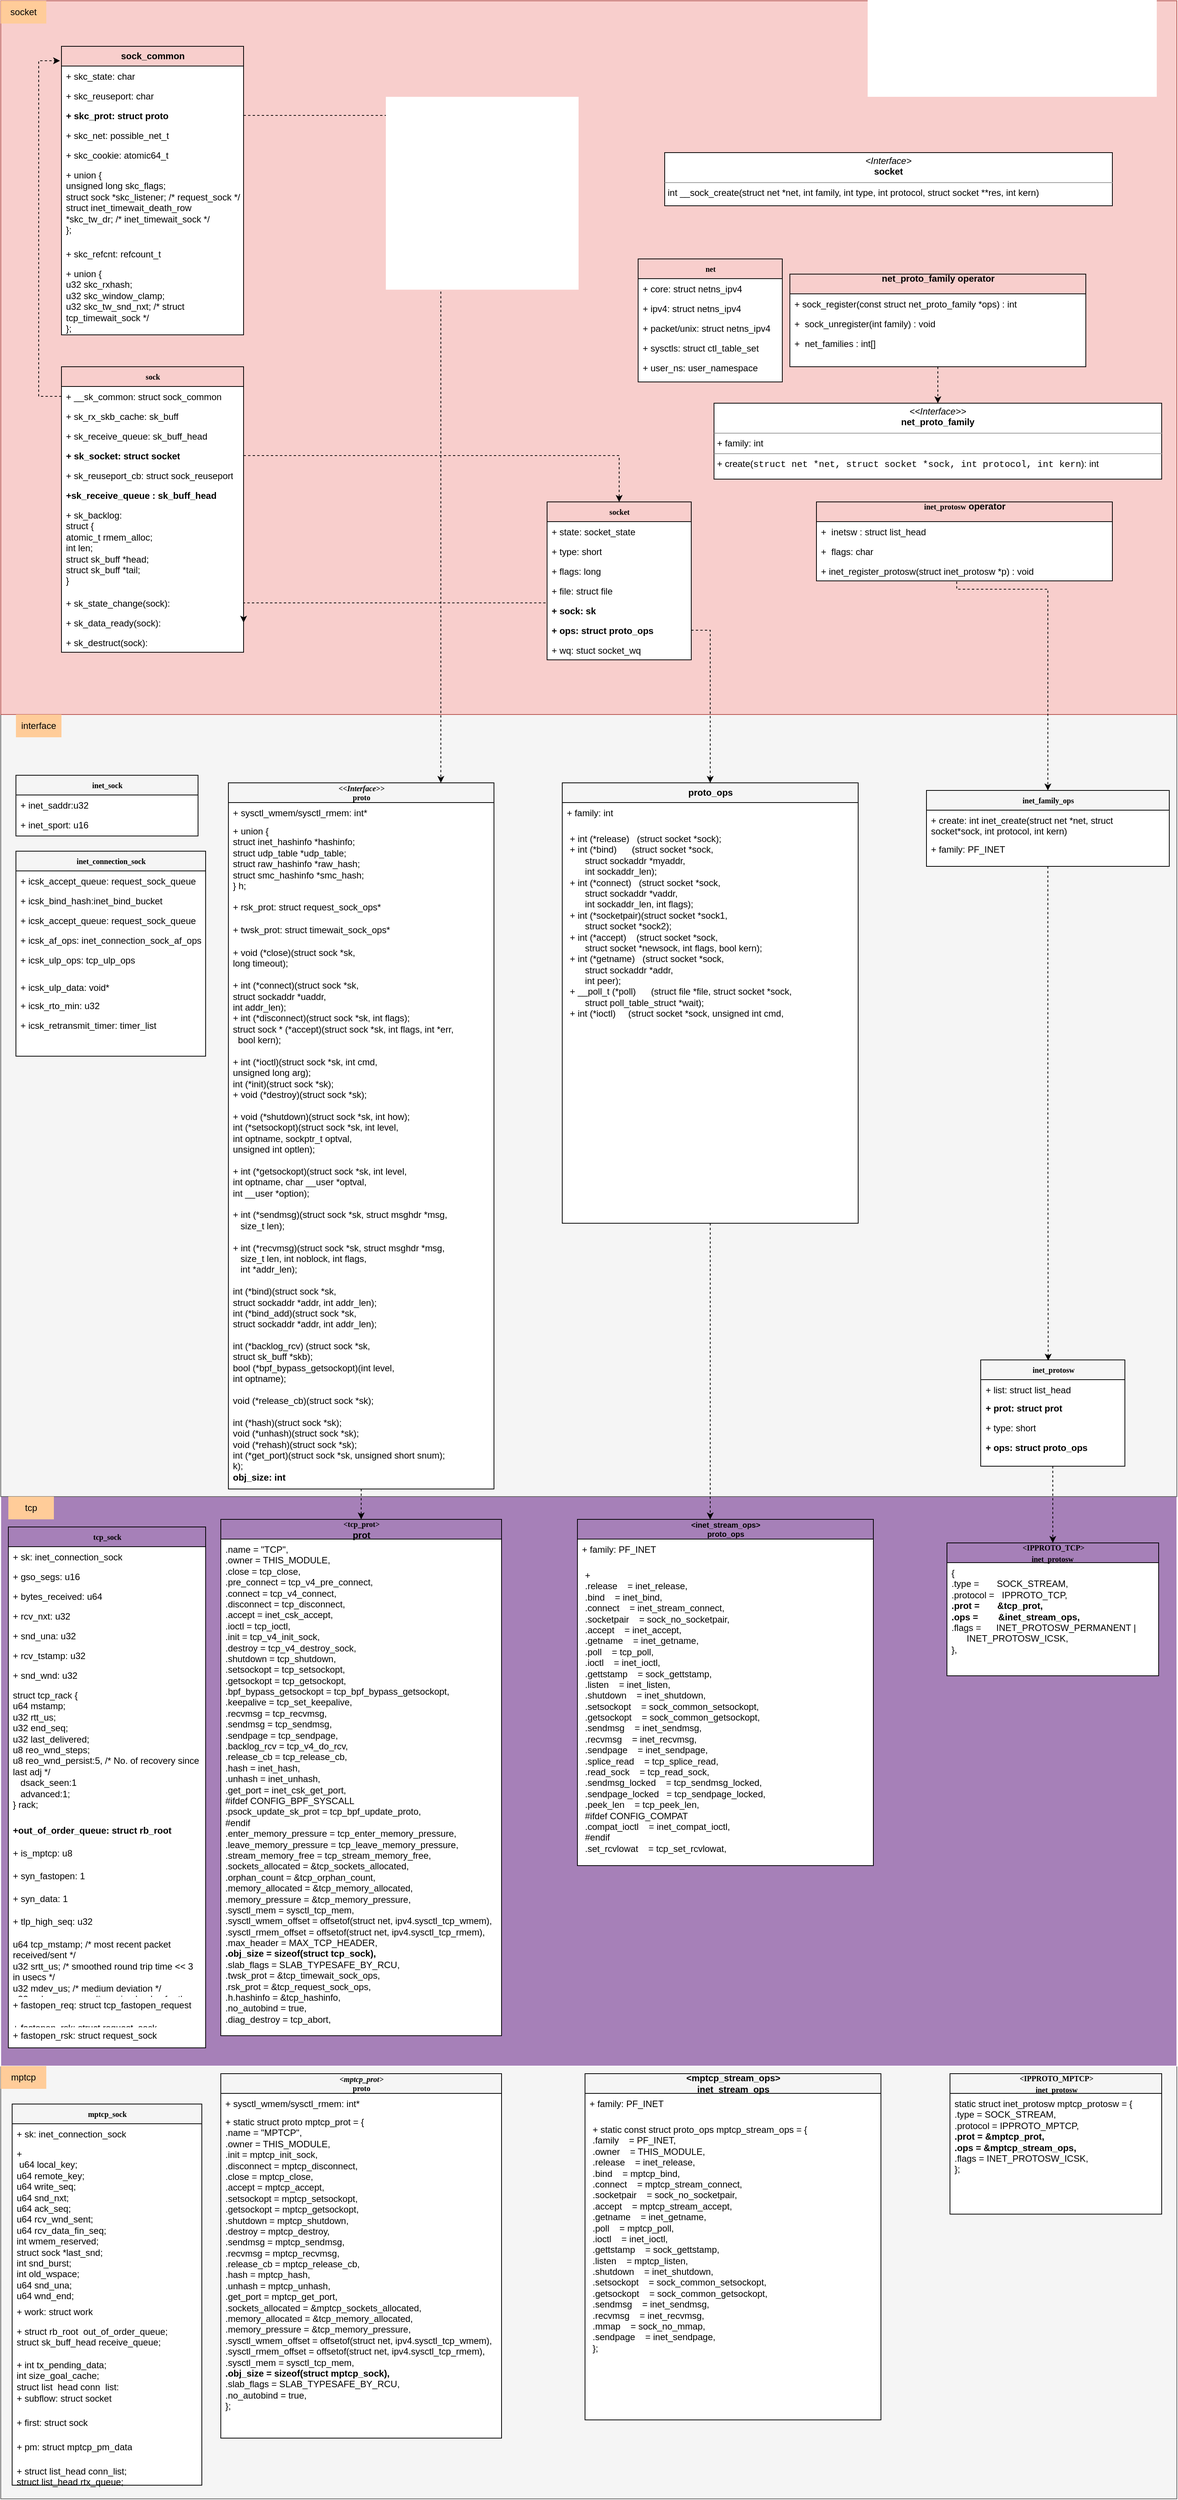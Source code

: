 <mxfile version="16.1.0" type="github">
  <diagram name="Page-1" id="c4acf3e9-155e-7222-9cf6-157b1a14988f">
    <mxGraphModel dx="2226" dy="2213" grid="1" gridSize="10" guides="1" tooltips="1" connect="1" arrows="1" fold="1" page="0" pageScale="1" pageWidth="850" pageHeight="1100" background="none" math="0" shadow="0">
      <root>
        <mxCell id="0" />
        <mxCell id="1" parent="0" />
        <mxCell id="nPnTj5xX4SkfBffu697Y-104" value="" style="rounded=0;whiteSpace=wrap;html=1;labelBackgroundColor=none;fontSize=12;fontColor=#333333;strokeColor=#666666;fillColor=#f5f5f5;" vertex="1" parent="1">
          <mxGeometry x="-410" y="1390" width="1550" height="570" as="geometry" />
        </mxCell>
        <mxCell id="nPnTj5xX4SkfBffu697Y-103" value="" style="rounded=0;whiteSpace=wrap;html=1;labelBackgroundColor=none;fontSize=12;fontColor=#000000;strokeColor=#FFFFFF;fillColor=#A680B8;gradientColor=none;" vertex="1" parent="1">
          <mxGeometry x="-410" y="640" width="1550" height="750" as="geometry" />
        </mxCell>
        <mxCell id="nPnTj5xX4SkfBffu697Y-102" value="inet_sport" style="rounded=0;whiteSpace=wrap;html=1;labelBackgroundColor=none;fontSize=12;strokeColor=#666666;fillColor=#f5f5f5;fontColor=#333333;" vertex="1" parent="1">
          <mxGeometry x="-410" y="-630" width="1550" height="1270" as="geometry" />
        </mxCell>
        <mxCell id="nPnTj5xX4SkfBffu697Y-64" value="" style="rounded=0;whiteSpace=wrap;html=1;labelBackgroundColor=none;fontSize=12;strokeColor=#b85450;fillColor=#f8cecc;" vertex="1" parent="1">
          <mxGeometry x="-410" y="-1330" width="1550" height="940" as="geometry" />
        </mxCell>
        <mxCell id="17acba5748e5396b-20" value="&lt;b&gt;net&lt;/b&gt;" style="swimlane;html=1;fontStyle=0;childLayout=stackLayout;horizontal=1;startSize=26;fillColor=none;horizontalStack=0;resizeParent=1;resizeLast=0;collapsible=1;marginBottom=0;swimlaneFillColor=#ffffff;rounded=0;shadow=0;comic=0;labelBackgroundColor=none;strokeWidth=1;fontFamily=Verdana;fontSize=10;align=center;" parent="1" vertex="1">
          <mxGeometry x="430" y="-990" width="190" height="162" as="geometry">
            <mxRectangle x="300" y="-308" width="50" height="26" as="alternateBounds" />
          </mxGeometry>
        </mxCell>
        <mxCell id="17acba5748e5396b-21" value="+ core:&amp;nbsp;struct netns_ipv4&lt;br&gt;&lt;br&gt;&lt;br&gt;&lt;br&gt;&lt;br&gt;" style="text;html=1;strokeColor=none;fillColor=none;align=left;verticalAlign=top;spacingLeft=4;spacingRight=4;whiteSpace=wrap;overflow=hidden;rotatable=0;points=[[0,0.5],[1,0.5]];portConstraint=eastwest;" parent="17acba5748e5396b-20" vertex="1">
          <mxGeometry y="26" width="190" height="26" as="geometry" />
        </mxCell>
        <mxCell id="_SGdVM72hPZveykd37PC-3" value="+ ipv4:&amp;nbsp;struct netns_ipv4&lt;br&gt;&lt;br&gt;&lt;br&gt;&lt;br&gt;&lt;br&gt;&lt;br&gt;" style="text;html=1;strokeColor=none;fillColor=none;align=left;verticalAlign=top;spacingLeft=4;spacingRight=4;whiteSpace=wrap;overflow=hidden;rotatable=0;points=[[0,0.5],[1,0.5]];portConstraint=eastwest;" parent="17acba5748e5396b-20" vertex="1">
          <mxGeometry y="52" width="190" height="26" as="geometry" />
        </mxCell>
        <mxCell id="_SGdVM72hPZveykd37PC-2" value="+ packet/unix:&amp;nbsp;struct netns_ipv4&lt;br&gt;&lt;br&gt;&lt;br&gt;&lt;br&gt;&lt;br&gt;" style="text;html=1;strokeColor=none;fillColor=none;align=left;verticalAlign=top;spacingLeft=4;spacingRight=4;whiteSpace=wrap;overflow=hidden;rotatable=0;points=[[0,0.5],[1,0.5]];portConstraint=eastwest;" parent="17acba5748e5396b-20" vertex="1">
          <mxGeometry y="78" width="190" height="26" as="geometry" />
        </mxCell>
        <mxCell id="17acba5748e5396b-24" value="+ sysctls:&amp;nbsp;struct ctl_table_set" style="text;html=1;strokeColor=none;fillColor=none;align=left;verticalAlign=top;spacingLeft=4;spacingRight=4;whiteSpace=wrap;overflow=hidden;rotatable=0;points=[[0,0.5],[1,0.5]];portConstraint=eastwest;" parent="17acba5748e5396b-20" vertex="1">
          <mxGeometry y="104" width="190" height="26" as="geometry" />
        </mxCell>
        <mxCell id="17acba5748e5396b-26" value="+ user_ns:&amp;nbsp;user_namespace" style="text;html=1;strokeColor=none;fillColor=none;align=left;verticalAlign=top;spacingLeft=4;spacingRight=4;whiteSpace=wrap;overflow=hidden;rotatable=0;points=[[0,0.5],[1,0.5]];portConstraint=eastwest;" parent="17acba5748e5396b-20" vertex="1">
          <mxGeometry y="130" width="190" height="26" as="geometry" />
        </mxCell>
        <mxCell id="nPnTj5xX4SkfBffu697Y-19" value="" style="edgeStyle=orthogonalEdgeStyle;rounded=0;orthogonalLoop=1;jettySize=auto;html=1;dashed=1;fontSize=12;fontColor=#000000;startFill=1;entryX=0.468;entryY=0.007;entryDx=0;entryDy=0;entryPerimeter=0;" edge="1" parent="1" source="17acba5748e5396b-30" target="_SGdVM72hPZveykd37PC-32">
          <mxGeometry relative="1" as="geometry" />
        </mxCell>
        <mxCell id="17acba5748e5396b-30" value="&lt;b&gt;inet_family_ops&lt;/b&gt;" style="swimlane;html=1;fontStyle=0;childLayout=stackLayout;horizontal=1;startSize=26;fillColor=none;horizontalStack=0;resizeParent=1;resizeLast=0;collapsible=1;marginBottom=0;swimlaneFillColor=#ffffff;rounded=0;shadow=0;comic=0;labelBackgroundColor=none;strokeWidth=1;fontFamily=Verdana;fontSize=10;align=center;" parent="1" vertex="1">
          <mxGeometry x="810" y="-290" width="320" height="100" as="geometry" />
        </mxCell>
        <mxCell id="17acba5748e5396b-32" value="+ create:&amp;nbsp;&lt;span&gt;int inet_create(struct net *net, struct socket*sock, int protocol,&amp;nbsp;&lt;/span&gt;&lt;span&gt;int kern)&lt;/span&gt;&lt;span&gt;&lt;br&gt;&lt;/span&gt;" style="text;html=1;strokeColor=none;fillColor=none;align=left;verticalAlign=top;spacingLeft=4;spacingRight=4;whiteSpace=wrap;overflow=hidden;rotatable=0;points=[[0,0.5],[1,0.5]];portConstraint=eastwest;" parent="17acba5748e5396b-30" vertex="1">
          <mxGeometry y="26" width="320" height="38" as="geometry" />
        </mxCell>
        <mxCell id="17acba5748e5396b-31" value="+ family: PF_INET" style="text;html=1;strokeColor=none;fillColor=none;align=left;verticalAlign=top;spacingLeft=4;spacingRight=4;whiteSpace=wrap;overflow=hidden;rotatable=0;points=[[0,0.5],[1,0.5]];portConstraint=eastwest;" parent="17acba5748e5396b-30" vertex="1">
          <mxGeometry y="64" width="320" height="26" as="geometry" />
        </mxCell>
        <mxCell id="5d2195bd80daf111-18" value="&lt;p style=&quot;margin: 0px ; margin-top: 4px ; text-align: center&quot;&gt;&lt;i&gt;&amp;lt;&amp;lt;Interface&amp;gt;&amp;gt;&lt;/i&gt;&lt;br&gt;&lt;b&gt;net_proto_family&lt;/b&gt;&lt;/p&gt;&lt;hr size=&quot;1&quot;&gt;&lt;p style=&quot;margin: 0px ; margin-left: 4px&quot;&gt;+ family: int&lt;br&gt;&lt;/p&gt;&lt;hr size=&quot;1&quot;&gt;&lt;p style=&quot;margin: 0px ; margin-left: 4px&quot;&gt;&lt;font style=&quot;font-size: 12px&quot;&gt;+ create(&lt;/font&gt;&lt;span&gt;&lt;font face=&quot;menlo, monaco, courier new, monospace&quot;&gt;struct net *net, struct socket *sock,&amp;nbsp;&lt;/font&gt;&lt;/span&gt;&lt;font face=&quot;menlo, monaco, courier new, monospace&quot;&gt;int protocol, int kern&lt;/font&gt;&lt;span&gt;): int&lt;/span&gt;&lt;/p&gt;" style="verticalAlign=top;align=left;overflow=fill;fontSize=12;fontFamily=Helvetica;html=1;rounded=0;shadow=0;comic=0;labelBackgroundColor=none;strokeWidth=1" parent="1" vertex="1">
          <mxGeometry x="530" y="-800" width="590" height="100" as="geometry" />
        </mxCell>
        <mxCell id="nPnTj5xX4SkfBffu697Y-13" value="" style="edgeStyle=orthogonalEdgeStyle;rounded=0;orthogonalLoop=1;jettySize=auto;html=1;dashed=1;fontSize=12;fontColor=#000000;startFill=1;" edge="1" parent="1" source="_SGdVM72hPZveykd37PC-13" target="5d2195bd80daf111-18">
          <mxGeometry relative="1" as="geometry" />
        </mxCell>
        <mxCell id="_SGdVM72hPZveykd37PC-13" value="&lt;b style=&quot;font-family: &amp;#34;helvetica&amp;#34; ; font-size: 12px&quot;&gt;net_proto_family operator&lt;br&gt;&lt;br&gt;&lt;/b&gt;" style="swimlane;html=1;fontStyle=0;childLayout=stackLayout;horizontal=1;startSize=26;fillColor=none;horizontalStack=0;resizeParent=1;resizeLast=0;collapsible=1;marginBottom=0;swimlaneFillColor=#ffffff;rounded=0;shadow=0;comic=0;labelBackgroundColor=none;strokeWidth=1;fontFamily=Verdana;fontSize=10;align=center;" parent="1" vertex="1">
          <mxGeometry x="630" y="-970" width="390" height="122" as="geometry" />
        </mxCell>
        <mxCell id="_SGdVM72hPZveykd37PC-14" value="&lt;span&gt;+ sock_register(const struct net_proto_family *ops) : int&lt;/span&gt;&lt;br&gt;&lt;br&gt;&lt;br&gt;" style="text;html=1;strokeColor=none;fillColor=none;align=left;verticalAlign=top;spacingLeft=4;spacingRight=4;whiteSpace=wrap;overflow=hidden;rotatable=0;points=[[0,0.5],[1,0.5]];portConstraint=eastwest;" parent="_SGdVM72hPZveykd37PC-13" vertex="1">
          <mxGeometry y="26" width="390" height="26" as="geometry" />
        </mxCell>
        <mxCell id="_SGdVM72hPZveykd37PC-15" value="+&amp;nbsp;&lt;span&gt;&amp;nbsp;sock_unregister(int family) : void&lt;/span&gt;&lt;br&gt;&lt;br&gt;&lt;br&gt;" style="text;html=1;strokeColor=none;fillColor=none;align=left;verticalAlign=top;spacingLeft=4;spacingRight=4;whiteSpace=wrap;overflow=hidden;rotatable=0;points=[[0,0.5],[1,0.5]];portConstraint=eastwest;" parent="_SGdVM72hPZveykd37PC-13" vertex="1">
          <mxGeometry y="52" width="390" height="26" as="geometry" />
        </mxCell>
        <mxCell id="_SGdVM72hPZveykd37PC-20" value="+&amp;nbsp;&lt;span&gt;&amp;nbsp;&lt;/span&gt;net_families : int[]" style="text;html=1;strokeColor=none;fillColor=none;align=left;verticalAlign=top;spacingLeft=4;spacingRight=4;whiteSpace=wrap;overflow=hidden;rotatable=0;points=[[0,0.5],[1,0.5]];portConstraint=eastwest;" parent="_SGdVM72hPZveykd37PC-13" vertex="1">
          <mxGeometry y="78" width="390" height="26" as="geometry" />
        </mxCell>
        <mxCell id="_SGdVM72hPZveykd37PC-24" value="&lt;p style=&quot;margin: 0px ; margin-top: 4px ; text-align: center&quot;&gt;&lt;i&gt;&amp;lt;Interface&amp;gt;&lt;/i&gt;&lt;br&gt;&lt;b&gt;socket&lt;/b&gt;&lt;/p&gt;&lt;hr size=&quot;1&quot;&gt;&lt;p style=&quot;margin: 0px ; margin-left: 4px&quot;&gt;&lt;/p&gt;&lt;p style=&quot;margin: 0px ; margin-left: 4px&quot;&gt;int __sock_create(struct net *net, int family, int type, int protocol,&amp;nbsp;&lt;span&gt;struct socket **res, int kern)&lt;/span&gt;&lt;/p&gt;" style="verticalAlign=top;align=left;overflow=fill;fontSize=12;fontFamily=Helvetica;html=1;rounded=0;shadow=0;comic=0;labelBackgroundColor=none;strokeWidth=1" parent="1" vertex="1">
          <mxGeometry x="465" y="-1130" width="590" height="70" as="geometry" />
        </mxCell>
        <mxCell id="nPnTj5xX4SkfBffu697Y-34" value="" style="edgeStyle=orthogonalEdgeStyle;rounded=0;orthogonalLoop=1;jettySize=auto;html=1;dashed=1;fontSize=12;fontColor=#000000;startFill=1;entryX=0.5;entryY=0;entryDx=0;entryDy=0;" edge="1" parent="1" source="_SGdVM72hPZveykd37PC-32" target="_SGdVM72hPZveykd37PC-62">
          <mxGeometry relative="1" as="geometry" />
        </mxCell>
        <mxCell id="_SGdVM72hPZveykd37PC-32" value="&lt;span style=&quot;font-size: 10px&quot;&gt;&lt;b&gt;inet_protosw&lt;/b&gt;&lt;/span&gt;" style="swimlane;html=1;fontStyle=0;childLayout=stackLayout;horizontal=1;startSize=26;fillColor=none;horizontalStack=0;resizeParent=1;resizeLast=0;collapsible=1;marginBottom=0;swimlaneFillColor=#ffffff;rounded=0;shadow=0;comic=0;labelBackgroundColor=none;strokeWidth=1;fontFamily=Verdana;fontSize=10;align=center;" parent="1" vertex="1">
          <mxGeometry x="881.5" y="460" width="190" height="140" as="geometry">
            <mxRectangle x="120" y="340" width="110" height="26" as="alternateBounds" />
          </mxGeometry>
        </mxCell>
        <mxCell id="_SGdVM72hPZveykd37PC-33" value="+ list:&amp;nbsp;struct list_head" style="text;html=1;strokeColor=none;fillColor=none;align=left;verticalAlign=top;spacingLeft=4;spacingRight=4;whiteSpace=wrap;overflow=hidden;rotatable=0;points=[[0,0.5],[1,0.5]];portConstraint=eastwest;" parent="_SGdVM72hPZveykd37PC-32" vertex="1">
          <mxGeometry y="26" width="190" height="24" as="geometry" />
        </mxCell>
        <mxCell id="_SGdVM72hPZveykd37PC-35" value="&lt;b&gt;+ prot: struct prot&lt;/b&gt;" style="text;html=1;strokeColor=none;fillColor=none;align=left;verticalAlign=top;spacingLeft=4;spacingRight=4;whiteSpace=wrap;overflow=hidden;rotatable=0;points=[[0,0.5],[1,0.5]];portConstraint=eastwest;" parent="_SGdVM72hPZveykd37PC-32" vertex="1">
          <mxGeometry y="50" width="190" height="26" as="geometry" />
        </mxCell>
        <mxCell id="_SGdVM72hPZveykd37PC-34" value="+ type: short" style="text;html=1;strokeColor=none;fillColor=none;align=left;verticalAlign=top;spacingLeft=4;spacingRight=4;whiteSpace=wrap;overflow=hidden;rotatable=0;points=[[0,0.5],[1,0.5]];portConstraint=eastwest;" parent="_SGdVM72hPZveykd37PC-32" vertex="1">
          <mxGeometry y="76" width="190" height="26" as="geometry" />
        </mxCell>
        <mxCell id="_SGdVM72hPZveykd37PC-48" value="&lt;b&gt;+ ops: struct proto_ops&lt;/b&gt;" style="text;html=1;strokeColor=none;fillColor=none;align=left;verticalAlign=top;spacingLeft=4;spacingRight=4;whiteSpace=wrap;overflow=hidden;rotatable=0;points=[[0,0.5],[1,0.5]];portConstraint=eastwest;" parent="_SGdVM72hPZveykd37PC-32" vertex="1">
          <mxGeometry y="102" width="190" height="26" as="geometry" />
        </mxCell>
        <mxCell id="_SGdVM72hPZveykd37PC-50" value="&lt;b&gt;inet_protosw&lt;/b&gt;&lt;b style=&quot;font-family: &amp;#34;helvetica&amp;#34; ; font-size: 12px&quot;&gt;&amp;nbsp;operator&lt;br&gt;&lt;br&gt;&lt;/b&gt;" style="swimlane;html=1;fontStyle=0;childLayout=stackLayout;horizontal=1;startSize=26;fillColor=none;horizontalStack=0;resizeParent=1;resizeLast=0;collapsible=1;marginBottom=0;swimlaneFillColor=#ffffff;rounded=0;shadow=0;comic=0;labelBackgroundColor=none;strokeWidth=1;fontFamily=Verdana;fontSize=10;align=center;" parent="1" vertex="1">
          <mxGeometry x="665" y="-670" width="390" height="104" as="geometry">
            <mxRectangle x="-20" y="580" width="160" height="30" as="alternateBounds" />
          </mxGeometry>
        </mxCell>
        <mxCell id="_SGdVM72hPZveykd37PC-52" value="+&amp;nbsp;&lt;span&gt;&amp;nbsp;inetsw : struct list_head&lt;/span&gt;" style="text;html=1;strokeColor=none;fillColor=none;align=left;verticalAlign=top;spacingLeft=4;spacingRight=4;whiteSpace=wrap;overflow=hidden;rotatable=0;points=[[0,0.5],[1,0.5]];portConstraint=eastwest;" parent="_SGdVM72hPZveykd37PC-50" vertex="1">
          <mxGeometry y="26" width="390" height="26" as="geometry" />
        </mxCell>
        <mxCell id="_SGdVM72hPZveykd37PC-61" value="+&amp;nbsp;&lt;span&gt;&amp;nbsp;flags: char&lt;/span&gt;" style="text;html=1;strokeColor=none;fillColor=none;align=left;verticalAlign=top;spacingLeft=4;spacingRight=4;whiteSpace=wrap;overflow=hidden;rotatable=0;points=[[0,0.5],[1,0.5]];portConstraint=eastwest;" parent="_SGdVM72hPZveykd37PC-50" vertex="1">
          <mxGeometry y="52" width="390" height="26" as="geometry" />
        </mxCell>
        <mxCell id="_SGdVM72hPZveykd37PC-51" value="&lt;span&gt;+ inet_register_protosw(struct inet_protosw *p) : void&lt;/span&gt;" style="text;html=1;strokeColor=none;fillColor=none;align=left;verticalAlign=top;spacingLeft=4;spacingRight=4;whiteSpace=wrap;overflow=hidden;rotatable=0;points=[[0,0.5],[1,0.5]];portConstraint=eastwest;" parent="_SGdVM72hPZveykd37PC-50" vertex="1">
          <mxGeometry y="78" width="390" height="26" as="geometry" />
        </mxCell>
        <mxCell id="_SGdVM72hPZveykd37PC-62" value="&lt;b&gt;&amp;lt;IPPROTO_TCP&amp;gt;&lt;span style=&quot;font-family: &amp;#34;helvetica&amp;#34; ; font-size: 12px&quot;&gt;&lt;br&gt;&lt;/span&gt;inet_protosw&amp;nbsp;&lt;/b&gt;&lt;b style=&quot;font-family: &amp;#34;helvetica&amp;#34; ; font-size: 12px&quot;&gt;&lt;br&gt;&lt;/b&gt;" style="swimlane;html=1;fontStyle=0;childLayout=stackLayout;horizontal=1;startSize=26;fillColor=none;horizontalStack=0;resizeParent=1;resizeLast=0;collapsible=1;marginBottom=0;swimlaneFillColor=#ffffff;rounded=0;shadow=0;comic=0;labelBackgroundColor=none;strokeWidth=1;fontFamily=Verdana;fontSize=10;align=center;" parent="1" vertex="1">
          <mxGeometry x="837" y="701" width="279" height="175" as="geometry">
            <mxRectangle x="-20" y="580" width="160" height="30" as="alternateBounds" />
          </mxGeometry>
        </mxCell>
        <mxCell id="_SGdVM72hPZveykd37PC-63" value="&lt;span&gt;{&lt;/span&gt;&lt;div&gt;&lt;span&gt;  &lt;/span&gt;.type =&amp;nbsp; &amp;nbsp; &amp;nbsp; &amp;nbsp;SOCK_STREAM,&lt;/div&gt;&lt;div&gt;&lt;span&gt;  &lt;/span&gt;.protocol =&amp;nbsp; &amp;nbsp;IPPROTO_TCP,&lt;/div&gt;&lt;div&gt;&lt;b&gt;&lt;span&gt;  &lt;/span&gt;.prot =&amp;nbsp; &amp;nbsp; &amp;nbsp; &amp;nbsp;&amp;amp;tcp_prot,&lt;/b&gt;&lt;/div&gt;&lt;div&gt;&lt;b&gt;&lt;span&gt;  &lt;/span&gt;.ops =&amp;nbsp; &amp;nbsp; &amp;nbsp; &amp;nbsp; &amp;amp;inet_stream_ops,&lt;/b&gt;&lt;/div&gt;&lt;div&gt;&lt;span&gt;  &lt;/span&gt;.flags =&amp;nbsp; &amp;nbsp; &amp;nbsp; INET_PROTOSW_PERMANENT |&lt;/div&gt;&lt;div&gt;&lt;span&gt;   &lt;/span&gt;&amp;nbsp; &amp;nbsp; &amp;nbsp; INET_PROTOSW_ICSK,&lt;/div&gt;&lt;div&gt;&lt;span&gt; &lt;/span&gt;},&lt;/div&gt;" style="text;html=1;strokeColor=none;fillColor=none;align=left;verticalAlign=top;spacingLeft=4;spacingRight=4;whiteSpace=wrap;overflow=hidden;rotatable=0;points=[[0,0.5],[1,0.5]];portConstraint=eastwest;" parent="_SGdVM72hPZveykd37PC-62" vertex="1">
          <mxGeometry y="26" width="279" height="144" as="geometry" />
        </mxCell>
        <mxCell id="nPnTj5xX4SkfBffu697Y-32" value="" style="edgeStyle=orthogonalEdgeStyle;rounded=0;orthogonalLoop=1;jettySize=auto;html=1;dashed=1;fontSize=12;fontColor=#000000;startFill=1;" edge="1" parent="1" source="_SGdVM72hPZveykd37PC-69" target="_SGdVM72hPZveykd37PC-88">
          <mxGeometry relative="1" as="geometry" />
        </mxCell>
        <mxCell id="_SGdVM72hPZveykd37PC-69" value="&lt;span style=&quot;font-size: 10px&quot;&gt;&lt;b&gt;&lt;i&gt;&amp;lt;&amp;lt;Interface&amp;gt;&amp;gt;&lt;br&gt;&lt;/i&gt;proto&lt;/b&gt;&lt;/span&gt;" style="swimlane;html=1;fontStyle=0;childLayout=stackLayout;horizontal=1;startSize=26;fillColor=none;horizontalStack=0;resizeParent=1;resizeLast=0;collapsible=1;marginBottom=0;swimlaneFillColor=#ffffff;rounded=0;shadow=0;comic=0;labelBackgroundColor=none;strokeWidth=1;fontFamily=Verdana;fontSize=10;align=center;" parent="1" vertex="1">
          <mxGeometry x="-110" y="-300" width="350" height="930" as="geometry">
            <mxRectangle x="-100" y="330" width="110" height="26" as="alternateBounds" />
          </mxGeometry>
        </mxCell>
        <mxCell id="_SGdVM72hPZveykd37PC-70" value="+ sysctl_wmem/sysctl_rmem: int*" style="text;html=1;strokeColor=none;fillColor=none;align=left;verticalAlign=top;spacingLeft=4;spacingRight=4;whiteSpace=wrap;overflow=hidden;rotatable=0;points=[[0,0.5],[1,0.5]];portConstraint=eastwest;" parent="_SGdVM72hPZveykd37PC-69" vertex="1">
          <mxGeometry y="26" width="350" height="24" as="geometry" />
        </mxCell>
        <mxCell id="_SGdVM72hPZveykd37PC-73" value="+&amp;nbsp;&lt;span&gt;union {&lt;/span&gt;&lt;div&gt;&lt;span&gt;  &lt;/span&gt;struct inet_hashinfo&lt;span&gt; &lt;/span&gt;*hashinfo;&lt;/div&gt;&lt;div&gt;&lt;span&gt;  &lt;/span&gt;struct udp_table&lt;span&gt; &lt;/span&gt;*udp_table;&lt;/div&gt;&lt;div&gt;&lt;span&gt;  &lt;/span&gt;struct raw_hashinfo&lt;span&gt; &lt;/span&gt;*raw_hash;&lt;/div&gt;&lt;div&gt;&lt;span&gt;  &lt;/span&gt;struct smc_hashinfo&lt;span&gt; &lt;/span&gt;*smc_hash;&lt;/div&gt;&lt;div&gt;&lt;span&gt; &lt;/span&gt;} h;&lt;/div&gt;" style="text;html=1;strokeColor=none;fillColor=none;align=left;verticalAlign=top;spacingLeft=4;spacingRight=4;whiteSpace=wrap;overflow=hidden;rotatable=0;points=[[0,0.5],[1,0.5]];portConstraint=eastwest;" parent="_SGdVM72hPZveykd37PC-69" vertex="1">
          <mxGeometry y="50" width="350" height="100" as="geometry" />
        </mxCell>
        <mxCell id="_SGdVM72hPZveykd37PC-71" value="+ rsk_prot: struct request_sock_ops*" style="text;html=1;strokeColor=none;fillColor=none;align=left;verticalAlign=top;spacingLeft=4;spacingRight=4;whiteSpace=wrap;overflow=hidden;rotatable=0;points=[[0,0.5],[1,0.5]];portConstraint=eastwest;" parent="_SGdVM72hPZveykd37PC-69" vertex="1">
          <mxGeometry y="150" width="350" height="30" as="geometry" />
        </mxCell>
        <mxCell id="_SGdVM72hPZveykd37PC-75" value="+ twsk_prot: struct timewait_sock_ops*" style="text;html=1;strokeColor=none;fillColor=none;align=left;verticalAlign=top;spacingLeft=4;spacingRight=4;whiteSpace=wrap;overflow=hidden;rotatable=0;points=[[0,0.5],[1,0.5]];portConstraint=eastwest;" parent="_SGdVM72hPZveykd37PC-69" vertex="1">
          <mxGeometry y="180" width="350" height="30" as="geometry" />
        </mxCell>
        <mxCell id="_SGdVM72hPZveykd37PC-76" value="+&amp;nbsp;&lt;span&gt;void&lt;/span&gt;&lt;span&gt;   &lt;/span&gt;&lt;span&gt;(*close)(struct sock *sk,&lt;/span&gt;&lt;div&gt;&lt;span&gt;     &lt;/span&gt;long timeout);&lt;/div&gt;&lt;div&gt;&lt;br&gt;&lt;/div&gt;&lt;div&gt;&lt;span&gt;&lt;/span&gt;+ int&lt;span&gt;   &lt;/span&gt;(*connect)(struct sock *sk,&lt;/div&gt;&lt;div&gt;&lt;span&gt;     &lt;/span&gt;struct sockaddr *uaddr,&lt;/div&gt;&lt;div&gt;&lt;span&gt;     &lt;/span&gt;int addr_len);&lt;/div&gt;&lt;div&gt;&lt;span&gt;&lt;/span&gt;+ int&lt;span&gt;   &lt;/span&gt;(*disconnect)(struct sock *sk, int flags);&lt;/div&gt;&lt;div&gt;&lt;span&gt; &lt;/span&gt;struct sock *&lt;span&gt;  &lt;/span&gt;(*accept)(struct sock *sk, int flags, int *err,&lt;/div&gt;&lt;div&gt;&lt;span&gt;     &lt;/span&gt;&amp;nbsp; bool kern);&lt;/div&gt;&lt;div&gt;&lt;br&gt;&lt;/div&gt;&lt;div&gt;&lt;span&gt;&lt;/span&gt;+ int&lt;span&gt;   &lt;/span&gt;(*ioctl)(struct sock *sk, int cmd,&lt;/div&gt;&lt;div&gt;&lt;span&gt;     &lt;/span&gt; unsigned long arg);&lt;/div&gt;&lt;div&gt;&lt;span&gt; &lt;/span&gt;int&lt;span&gt;   &lt;/span&gt;(*init)(struct sock *sk);&lt;/div&gt;&lt;div&gt;&lt;span&gt;&lt;/span&gt;+ void&lt;span&gt;   &lt;/span&gt;(*destroy)(struct sock *sk);&lt;/div&gt;&lt;div&gt;&lt;br&gt;&lt;/div&gt;&lt;div&gt;&lt;span&gt;&lt;/span&gt;+ void&lt;span&gt;   &lt;/span&gt;(*shutdown)(struct sock *sk, int how);&lt;/div&gt;&lt;div&gt;&lt;span&gt; &lt;/span&gt;int&lt;span&gt;   &lt;/span&gt;(*setsockopt)(struct sock *sk, int level,&lt;/div&gt;&lt;div&gt;&lt;span&gt;     &lt;/span&gt;int optname, sockptr_t optval,&lt;/div&gt;&lt;div&gt;&lt;span&gt;     &lt;/span&gt;unsigned int optlen);&lt;/div&gt;&lt;div&gt;&lt;br&gt;&lt;/div&gt;&lt;div&gt;&lt;span&gt;&lt;/span&gt;+ int&lt;span&gt;   &lt;/span&gt;(*getsockopt)(struct sock *sk, int level,&lt;/div&gt;&lt;div&gt;&lt;span&gt;int optname, char __user *optval,&lt;/span&gt;&lt;br&gt;&lt;/div&gt;&lt;div&gt;&lt;span&gt;     &lt;/span&gt;int __user *option);&lt;/div&gt;&lt;div&gt;&lt;br&gt;&lt;/div&gt;&lt;div&gt;&lt;span&gt;&lt;/span&gt;+ int&lt;span&gt;   &lt;/span&gt;(*sendmsg)(struct sock *sk, struct msghdr *msg,&lt;/div&gt;&lt;div&gt;&lt;span&gt;     &lt;/span&gt;&amp;nbsp; &amp;nbsp;size_t len);&lt;/div&gt;&lt;div&gt;&lt;br&gt;&lt;/div&gt;&lt;div&gt;&lt;span&gt;&lt;/span&gt;+ int&lt;span&gt;   &lt;/span&gt;(*recvmsg)(struct sock *sk, struct msghdr *msg,&lt;/div&gt;&lt;div&gt;&lt;span&gt;     &lt;/span&gt;&amp;nbsp; &amp;nbsp;size_t len, int noblock, int flags,&lt;/div&gt;&lt;div&gt;&lt;span&gt;     &lt;/span&gt;&amp;nbsp; &amp;nbsp;int *addr_len);&lt;/div&gt;&lt;div&gt;&lt;br&gt;&lt;/div&gt;&lt;div&gt;&lt;span&gt; &lt;/span&gt;int&lt;span&gt;   &lt;/span&gt;(*bind)(struct sock *sk,&lt;/div&gt;&lt;div&gt;&lt;span&gt;     &lt;/span&gt;struct sockaddr *addr, int addr_len);&lt;/div&gt;&lt;div&gt;&lt;span&gt; &lt;/span&gt;int&lt;span&gt;   &lt;/span&gt;(*bind_add)(struct sock *sk,&lt;/div&gt;&lt;div&gt;&lt;span&gt;     &lt;/span&gt;struct sockaddr *addr, int addr_len);&lt;/div&gt;&lt;div&gt;&lt;br&gt;&lt;/div&gt;&lt;div&gt;&lt;span&gt; &lt;/span&gt;int&lt;span&gt;   &lt;/span&gt;(*backlog_rcv) (struct sock *sk,&lt;/div&gt;&lt;div&gt;&lt;span&gt;      &lt;/span&gt;struct sk_buff *skb);&lt;/div&gt;&lt;div&gt;&lt;span&gt; &lt;/span&gt;bool&lt;span&gt;   &lt;/span&gt;(*bpf_bypass_getsockopt)(int level,&lt;/div&gt;&lt;div&gt;&lt;span&gt;       &lt;/span&gt; int optname);&lt;/div&gt;&lt;div&gt;&lt;br&gt;&lt;/div&gt;&lt;div&gt;&lt;span&gt; &lt;/span&gt;void&lt;span&gt;  &lt;/span&gt;(*release_cb)(struct sock *sk);&lt;/div&gt;&lt;div&gt;&lt;br&gt;&lt;/div&gt;&lt;div&gt;&lt;span&gt; &lt;/span&gt;int&lt;span&gt;   &lt;/span&gt;(*hash)(struct sock *sk);&lt;/div&gt;&lt;div&gt;&lt;span&gt; &lt;/span&gt;void&lt;span&gt;   &lt;/span&gt;(*unhash)(struct sock *sk);&lt;/div&gt;&lt;div&gt;&lt;span&gt; &lt;/span&gt;void&lt;span&gt;   &lt;/span&gt;(*rehash)(struct sock *sk);&lt;/div&gt;&lt;div&gt;&lt;span&gt; &lt;/span&gt;int&lt;span&gt;   &lt;/span&gt;(*get_port)(struct sock *sk, unsigned short snum);&lt;/div&gt;&lt;div&gt;&lt;span&gt;k);&lt;/span&gt;&lt;br&gt;&lt;/div&gt;&lt;div&gt;&lt;b&gt;obj_size: int&lt;/b&gt;&lt;span&gt;&lt;br&gt;&lt;/span&gt;&lt;/div&gt;&lt;div&gt;&lt;br&gt;&lt;/div&gt;" style="text;html=1;strokeColor=none;fillColor=none;align=left;verticalAlign=top;spacingLeft=4;spacingRight=4;whiteSpace=wrap;overflow=hidden;rotatable=0;points=[[0,0.5],[1,0.5]];portConstraint=eastwest;" parent="_SGdVM72hPZveykd37PC-69" vertex="1">
          <mxGeometry y="210" width="350" height="710" as="geometry" />
        </mxCell>
        <mxCell id="nPnTj5xX4SkfBffu697Y-33" value="" style="edgeStyle=orthogonalEdgeStyle;rounded=0;orthogonalLoop=1;jettySize=auto;html=1;dashed=1;fontSize=12;fontColor=#000000;startFill=1;" edge="1" parent="1" source="_SGdVM72hPZveykd37PC-79" target="_SGdVM72hPZveykd37PC-84">
          <mxGeometry relative="1" as="geometry">
            <Array as="points">
              <mxPoint x="525" y="510" />
              <mxPoint x="525" y="510" />
            </Array>
          </mxGeometry>
        </mxCell>
        <mxCell id="_SGdVM72hPZveykd37PC-79" value="&lt;b style=&quot;font-family: &amp;#34;helvetica&amp;#34; ; font-size: 12px&quot;&gt;proto_ops&lt;/b&gt;&lt;b style=&quot;font-family: &amp;#34;helvetica&amp;#34; ; font-size: 12px&quot;&gt;&lt;br&gt;&lt;/b&gt;" style="swimlane;html=1;fontStyle=0;childLayout=stackLayout;horizontal=1;startSize=26;fillColor=none;horizontalStack=0;resizeParent=1;resizeLast=0;collapsible=1;marginBottom=0;swimlaneFillColor=#ffffff;rounded=0;shadow=0;comic=0;labelBackgroundColor=none;strokeWidth=1;fontFamily=Verdana;fontSize=10;align=center;" parent="1" vertex="1">
          <mxGeometry x="330" y="-300" width="390" height="580" as="geometry">
            <mxRectangle x="400" y="670" width="160" height="30" as="alternateBounds" />
          </mxGeometry>
        </mxCell>
        <mxCell id="_SGdVM72hPZveykd37PC-80" value="+&amp;nbsp;&lt;span&gt;family: int&lt;/span&gt;" style="text;html=1;strokeColor=none;fillColor=none;align=left;verticalAlign=top;spacingLeft=4;spacingRight=4;whiteSpace=wrap;overflow=hidden;rotatable=0;points=[[0,0.5],[1,0.5]];portConstraint=eastwest;" parent="_SGdVM72hPZveykd37PC-79" vertex="1">
          <mxGeometry y="26" width="390" height="34" as="geometry" />
        </mxCell>
        <mxCell id="_SGdVM72hPZveykd37PC-82" value="&lt;p style=&quot;margin: 0px 0px 0px 4px&quot;&gt;+&amp;nbsp;int&amp;nbsp;(*release)&amp;nbsp; &amp;nbsp;(struct socket *sock);&lt;/p&gt;&lt;p style=&quot;margin: 0px 0px 0px 4px&quot;&gt;+ int&amp;nbsp;(*bind)&amp;nbsp;&amp;nbsp; &amp;nbsp; &amp;nbsp;(struct socket *sock,&lt;/p&gt;&lt;p style=&quot;margin: 0px 0px 0px 4px&quot;&gt;&amp;nbsp; &amp;nbsp; &amp;nbsp; struct sockaddr *myaddr,&lt;/p&gt;&lt;p style=&quot;margin: 0px 0px 0px 4px&quot;&gt;&amp;nbsp; &amp;nbsp; &amp;nbsp; int sockaddr_len);&lt;/p&gt;&lt;p style=&quot;margin: 0px 0px 0px 4px&quot;&gt;+ int&amp;nbsp;(*connect)&amp;nbsp; &amp;nbsp;(struct socket *sock,&lt;/p&gt;&lt;p style=&quot;margin: 0px 0px 0px 4px&quot;&gt;&amp;nbsp; &amp;nbsp; &amp;nbsp; struct sockaddr *vaddr,&lt;/p&gt;&lt;p style=&quot;margin: 0px 0px 0px 4px&quot;&gt;&amp;nbsp; &amp;nbsp; &amp;nbsp; int sockaddr_len, int flags);&lt;/p&gt;&lt;p style=&quot;margin: 0px 0px 0px 4px&quot;&gt;+ int&amp;nbsp;(*socketpair)(struct socket *sock1,&lt;/p&gt;&lt;p style=&quot;margin: 0px 0px 0px 4px&quot;&gt;&amp;nbsp; &amp;nbsp; &amp;nbsp; struct socket *sock2);&lt;/p&gt;&lt;p style=&quot;margin: 0px 0px 0px 4px&quot;&gt;+ int&amp;nbsp;(*accept)&amp;nbsp; &amp;nbsp; (struct socket *sock,&lt;/p&gt;&lt;p style=&quot;margin: 0px 0px 0px 4px&quot;&gt;&amp;nbsp; &amp;nbsp; &amp;nbsp; struct socket *newsock, int flags, bool kern);&lt;/p&gt;&lt;p style=&quot;margin: 0px 0px 0px 4px&quot;&gt;+ int&amp;nbsp;(*getname)&amp;nbsp; &amp;nbsp;(struct socket *sock,&lt;/p&gt;&lt;p style=&quot;margin: 0px 0px 0px 4px&quot;&gt;&amp;nbsp; &amp;nbsp; &amp;nbsp; struct sockaddr *addr,&lt;/p&gt;&lt;p style=&quot;margin: 0px 0px 0px 4px&quot;&gt;&amp;nbsp; &amp;nbsp; &amp;nbsp; int peer);&lt;/p&gt;&lt;p style=&quot;margin: 0px 0px 0px 4px&quot;&gt;+ __poll_t&amp;nbsp;(*poll)&amp;nbsp;&amp;nbsp; &amp;nbsp; &amp;nbsp;(struct file *file, struct socket *sock,&lt;/p&gt;&lt;p style=&quot;margin: 0px 0px 0px 4px&quot;&gt;&amp;nbsp; &amp;nbsp; &amp;nbsp; struct poll_table_struct *wait);&lt;/p&gt;&lt;p style=&quot;margin: 0px 0px 0px 4px&quot;&gt;+ int&amp;nbsp;(*ioctl)&amp;nbsp; &amp;nbsp; &amp;nbsp;(struct socket *sock, unsigned int cmd,&lt;/p&gt;&lt;p style=&quot;margin: 0px 0px 0px 4px&quot;&gt;&amp;nbsp; &amp;nbsp; &amp;nbsp; unsigned long arg);&lt;/p&gt;&lt;p style=&quot;margin: 0px 0px 0px 4px&quot;&gt;+ int&amp;nbsp;(*gettstamp) (struct socket *sock, void __user *userstamp,&lt;/p&gt;&lt;p style=&quot;margin: 0px 0px 0px 4px&quot;&gt;&amp;nbsp; &amp;nbsp; &amp;nbsp; bool timeval, bool time32);&lt;/p&gt;&lt;p style=&quot;margin: 0px 0px 0px 4px&quot;&gt;+ int&amp;nbsp;(*listen)&amp;nbsp; &amp;nbsp; (struct socket *sock, int len);&lt;/p&gt;&lt;p style=&quot;margin: 0px 0px 0px 4px&quot;&gt;+ int&amp;nbsp;(*shutdown)&amp;nbsp; (struct socket *sock, int flags);&lt;/p&gt;&lt;p style=&quot;margin: 0px 0px 0px 4px&quot;&gt;+ int&amp;nbsp;(*setsockopt)(struct socket *sock, int level,&lt;/p&gt;&lt;p style=&quot;margin: 0px 0px 0px 4px&quot;&gt;&amp;nbsp; &amp;nbsp; &amp;nbsp; int optname, sockptr_t optval,&lt;/p&gt;&lt;p style=&quot;margin: 0px 0px 0px 4px&quot;&gt;&amp;nbsp; &amp;nbsp; &amp;nbsp; unsigned int optlen);&lt;/p&gt;&lt;p style=&quot;margin: 0px 0px 0px 4px&quot;&gt;+ int&amp;nbsp;(*getsockopt)(struct socket *sock, int level,&lt;/p&gt;&lt;p style=&quot;margin: 0px 0px 0px 4px&quot;&gt;&amp;nbsp; &amp;nbsp; &amp;nbsp; int optname, char __user *optval, int __user *optlen);&lt;/p&gt;&lt;p style=&quot;margin: 0px 0px 0px 4px&quot;&gt;+ void&amp;nbsp;(*show_fdinfo)(struct seq_file *m, struct socket *sock);&lt;/p&gt;&lt;p style=&quot;margin: 0px 0px 0px 4px&quot;&gt;+ int&amp;nbsp;(*sendmsg)&amp;nbsp; &amp;nbsp;(struct socket *sock, struct msghdr *m,&lt;/p&gt;&lt;p style=&quot;margin: 0px 0px 0px 4px&quot;&gt;&amp;nbsp; &amp;nbsp; &amp;nbsp; size_t total_len);&lt;/p&gt;" style="text;html=1;strokeColor=none;fillColor=none;align=left;verticalAlign=top;spacingLeft=4;spacingRight=4;whiteSpace=wrap;overflow=hidden;rotatable=0;points=[[0,0.5],[1,0.5]];portConstraint=eastwest;" parent="_SGdVM72hPZveykd37PC-79" vertex="1">
          <mxGeometry y="60" width="390" height="250" as="geometry" />
        </mxCell>
        <mxCell id="_SGdVM72hPZveykd37PC-84" value="&lt;font face=&quot;helvetica&quot;&gt;&lt;b&gt;&amp;lt;inet_stream_ops&amp;gt;&lt;br&gt;proto_ops&lt;br&gt;&lt;/b&gt;&lt;/font&gt;" style="swimlane;html=1;fontStyle=0;childLayout=stackLayout;horizontal=1;startSize=26;fillColor=none;horizontalStack=0;resizeParent=1;resizeLast=0;collapsible=1;marginBottom=0;swimlaneFillColor=#ffffff;rounded=0;shadow=0;comic=0;labelBackgroundColor=none;strokeWidth=1;fontFamily=Verdana;fontSize=10;align=center;" parent="1" vertex="1">
          <mxGeometry x="350" y="670" width="390" height="456" as="geometry">
            <mxRectangle x="350" y="670" width="160" height="30" as="alternateBounds" />
          </mxGeometry>
        </mxCell>
        <mxCell id="_SGdVM72hPZveykd37PC-85" value="+&amp;nbsp;&lt;span&gt;family:&amp;nbsp;&lt;/span&gt;PF_INET" style="text;html=1;strokeColor=none;fillColor=none;align=left;verticalAlign=top;spacingLeft=4;spacingRight=4;whiteSpace=wrap;overflow=hidden;rotatable=0;points=[[0,0.5],[1,0.5]];portConstraint=eastwest;" parent="_SGdVM72hPZveykd37PC-84" vertex="1">
          <mxGeometry y="26" width="390" height="34" as="geometry" />
        </mxCell>
        <mxCell id="_SGdVM72hPZveykd37PC-86" value="&lt;p style=&quot;margin: 0px 0px 0px 4px&quot;&gt;+&amp;nbsp;&lt;/p&gt;&lt;p style=&quot;margin: 0px 0px 0px 4px&quot;&gt;&lt;span&gt;.release&lt;/span&gt;&lt;span&gt; &lt;/span&gt;&lt;span&gt;&amp;nbsp; &amp;nbsp;= inet_release,&lt;/span&gt;&lt;/p&gt;&lt;p style=&quot;margin: 0px 0px 0px 4px&quot;&gt;&lt;span&gt; &lt;/span&gt;.bind&lt;span&gt;  &lt;/span&gt;&amp;nbsp; &amp;nbsp;= inet_bind,&lt;/p&gt;&lt;p style=&quot;margin: 0px 0px 0px 4px&quot;&gt;&lt;span&gt; &lt;/span&gt;.connect&lt;span&gt; &lt;/span&gt;&amp;nbsp; &amp;nbsp;= inet_stream_connect,&lt;/p&gt;&lt;p style=&quot;margin: 0px 0px 0px 4px&quot;&gt;&lt;span&gt; &lt;/span&gt;.socketpair&lt;span&gt; &lt;/span&gt;&amp;nbsp; &amp;nbsp;= sock_no_socketpair,&lt;/p&gt;&lt;p style=&quot;margin: 0px 0px 0px 4px&quot;&gt;&lt;span&gt; &lt;/span&gt;.accept&lt;span&gt;  &lt;/span&gt;&amp;nbsp; &amp;nbsp;= inet_accept,&lt;/p&gt;&lt;p style=&quot;margin: 0px 0px 0px 4px&quot;&gt;&lt;span&gt; &lt;/span&gt;.getname&lt;span&gt; &lt;/span&gt;&amp;nbsp; &amp;nbsp;= inet_getname,&lt;/p&gt;&lt;p style=&quot;margin: 0px 0px 0px 4px&quot;&gt;&lt;span&gt; &lt;/span&gt;.poll&lt;span&gt;  &lt;/span&gt;&amp;nbsp; &amp;nbsp;= tcp_poll,&lt;/p&gt;&lt;p style=&quot;margin: 0px 0px 0px 4px&quot;&gt;&lt;span&gt; &lt;/span&gt;.ioctl&lt;span&gt;  &lt;/span&gt;&amp;nbsp; &amp;nbsp;= inet_ioctl,&lt;/p&gt;&lt;p style=&quot;margin: 0px 0px 0px 4px&quot;&gt;&lt;span&gt; &lt;/span&gt;.gettstamp&lt;span&gt; &lt;/span&gt;&amp;nbsp; &amp;nbsp;= sock_gettstamp,&lt;/p&gt;&lt;p style=&quot;margin: 0px 0px 0px 4px&quot;&gt;&lt;span&gt; &lt;/span&gt;.listen&lt;span&gt;  &lt;/span&gt;&amp;nbsp; &amp;nbsp;= inet_listen,&lt;/p&gt;&lt;p style=&quot;margin: 0px 0px 0px 4px&quot;&gt;&lt;span&gt; &lt;/span&gt;.shutdown&lt;span&gt; &lt;/span&gt;&amp;nbsp; &amp;nbsp;= inet_shutdown,&lt;/p&gt;&lt;p style=&quot;margin: 0px 0px 0px 4px&quot;&gt;&lt;span&gt; &lt;/span&gt;.setsockopt&lt;span&gt; &lt;/span&gt;&amp;nbsp; &amp;nbsp;= sock_common_setsockopt,&lt;/p&gt;&lt;p style=&quot;margin: 0px 0px 0px 4px&quot;&gt;&lt;span&gt; &lt;/span&gt;.getsockopt&lt;span&gt; &lt;/span&gt;&amp;nbsp; &amp;nbsp;= sock_common_getsockopt,&lt;/p&gt;&lt;p style=&quot;margin: 0px 0px 0px 4px&quot;&gt;&lt;span&gt; &lt;/span&gt;.sendmsg&lt;span&gt; &lt;/span&gt;&amp;nbsp; &amp;nbsp;= inet_sendmsg,&lt;/p&gt;&lt;p style=&quot;margin: 0px 0px 0px 4px&quot;&gt;&lt;span&gt; &lt;/span&gt;.recvmsg&lt;span&gt; &lt;/span&gt;&amp;nbsp; &amp;nbsp;= inet_recvmsg,&lt;/p&gt;&lt;p style=&quot;margin: 0px 0px 0px 4px&quot;&gt;&lt;span&gt; &lt;/span&gt;.sendpage&lt;span&gt; &lt;/span&gt;&amp;nbsp; &amp;nbsp;= inet_sendpage,&lt;/p&gt;&lt;p style=&quot;margin: 0px 0px 0px 4px&quot;&gt;&lt;span&gt; &lt;/span&gt;.splice_read&lt;span&gt; &lt;/span&gt;&amp;nbsp; &amp;nbsp;= tcp_splice_read,&lt;/p&gt;&lt;p style=&quot;margin: 0px 0px 0px 4px&quot;&gt;&lt;span&gt; &lt;/span&gt;.read_sock&lt;span&gt; &lt;/span&gt;&amp;nbsp; &amp;nbsp;= tcp_read_sock,&lt;/p&gt;&lt;p style=&quot;margin: 0px 0px 0px 4px&quot;&gt;&lt;span&gt; &lt;/span&gt;.sendmsg_locked&amp;nbsp; &amp;nbsp; = tcp_sendmsg_locked,&lt;/p&gt;&lt;p style=&quot;margin: 0px 0px 0px 4px&quot;&gt;&lt;span&gt; &lt;/span&gt;.sendpage_locked&amp;nbsp; &amp;nbsp;= tcp_sendpage_locked,&lt;/p&gt;&lt;p style=&quot;margin: 0px 0px 0px 4px&quot;&gt;&lt;span&gt; &lt;/span&gt;.peek_len&lt;span&gt; &lt;/span&gt;&amp;nbsp; &amp;nbsp;= tcp_peek_len,&lt;/p&gt;&lt;p style=&quot;margin: 0px 0px 0px 4px&quot;&gt;#ifdef CONFIG_COMPAT&lt;/p&gt;&lt;p style=&quot;margin: 0px 0px 0px 4px&quot;&gt;&lt;span&gt; &lt;/span&gt;.compat_ioctl&lt;span&gt; &lt;/span&gt;&amp;nbsp; &amp;nbsp;= inet_compat_ioctl,&lt;/p&gt;&lt;p style=&quot;margin: 0px 0px 0px 4px&quot;&gt;#endif&lt;/p&gt;&lt;p style=&quot;margin: 0px 0px 0px 4px&quot;&gt;&lt;span&gt; &lt;/span&gt;.set_rcvlowat&lt;span&gt; &lt;/span&gt;&amp;nbsp; &amp;nbsp;= tcp_set_rcvlowat,&lt;/p&gt;" style="text;html=1;strokeColor=none;fillColor=none;align=left;verticalAlign=top;spacingLeft=4;spacingRight=4;whiteSpace=wrap;overflow=hidden;rotatable=0;points=[[0,0.5],[1,0.5]];portConstraint=eastwest;" parent="_SGdVM72hPZveykd37PC-84" vertex="1">
          <mxGeometry y="60" width="390" height="390" as="geometry" />
        </mxCell>
        <mxCell id="_SGdVM72hPZveykd37PC-88" value="&lt;b&gt;&amp;lt;tcp_prot&amp;gt;&lt;/b&gt;&lt;b style=&quot;font-family: &amp;#34;helvetica&amp;#34; ; font-size: 12px&quot;&gt;&lt;br&gt;prot&lt;br&gt;&lt;/b&gt;" style="swimlane;html=1;fontStyle=0;childLayout=stackLayout;horizontal=1;startSize=26;fillColor=none;horizontalStack=0;resizeParent=1;resizeLast=0;collapsible=1;marginBottom=0;swimlaneFillColor=#ffffff;rounded=0;shadow=0;comic=0;labelBackgroundColor=none;strokeWidth=1;fontFamily=Verdana;fontSize=10;align=center;" parent="1" vertex="1">
          <mxGeometry x="-120" y="670" width="370" height="680" as="geometry">
            <mxRectangle x="-20" y="580" width="160" height="30" as="alternateBounds" />
          </mxGeometry>
        </mxCell>
        <mxCell id="_SGdVM72hPZveykd37PC-89" value="&lt;div&gt;.name&lt;span&gt;   &lt;/span&gt;= &quot;TCP&quot;,&lt;/div&gt;&lt;div&gt;&lt;span&gt; &lt;/span&gt;.owner&lt;span&gt;   &lt;/span&gt;= THIS_MODULE,&lt;/div&gt;&lt;div&gt;&lt;span&gt; &lt;/span&gt;.close&lt;span&gt;   &lt;/span&gt;= tcp_close,&lt;/div&gt;&lt;div&gt;&lt;span&gt; &lt;/span&gt;.pre_connect&lt;span&gt;  &lt;/span&gt;= tcp_v4_pre_connect,&lt;/div&gt;&lt;div&gt;&lt;span&gt; &lt;/span&gt;.connect&lt;span&gt;  &lt;/span&gt;= tcp_v4_connect,&lt;/div&gt;&lt;div&gt;&lt;span&gt; &lt;/span&gt;.disconnect&lt;span&gt;  &lt;/span&gt;= tcp_disconnect,&lt;/div&gt;&lt;div&gt;&lt;span&gt; &lt;/span&gt;.accept&lt;span&gt;   &lt;/span&gt;= inet_csk_accept,&lt;/div&gt;&lt;div&gt;&lt;span&gt; &lt;/span&gt;.ioctl&lt;span&gt;   &lt;/span&gt;= tcp_ioctl,&lt;/div&gt;&lt;div&gt;&lt;span&gt; &lt;/span&gt;.init&lt;span&gt;   &lt;/span&gt;= tcp_v4_init_sock,&lt;/div&gt;&lt;div&gt;&lt;span&gt; &lt;/span&gt;.destroy&lt;span&gt;  &lt;/span&gt;= tcp_v4_destroy_sock,&lt;/div&gt;&lt;div&gt;&lt;span&gt; &lt;/span&gt;.shutdown&lt;span&gt;  &lt;/span&gt;= tcp_shutdown,&lt;/div&gt;&lt;div&gt;&lt;span&gt; &lt;/span&gt;.setsockopt&lt;span&gt;  &lt;/span&gt;= tcp_setsockopt,&lt;/div&gt;&lt;div&gt;&lt;span&gt; &lt;/span&gt;.getsockopt&lt;span&gt;  &lt;/span&gt;= tcp_getsockopt,&lt;/div&gt;&lt;div&gt;&lt;span&gt; &lt;/span&gt;.bpf_bypass_getsockopt&lt;span&gt; &lt;/span&gt;= tcp_bpf_bypass_getsockopt,&lt;/div&gt;&lt;div&gt;&lt;span&gt; &lt;/span&gt;.keepalive&lt;span&gt;  &lt;/span&gt;= tcp_set_keepalive,&lt;/div&gt;&lt;div&gt;&lt;span&gt; &lt;/span&gt;.recvmsg&lt;span&gt;  &lt;/span&gt;= tcp_recvmsg,&lt;/div&gt;&lt;div&gt;&lt;span&gt; &lt;/span&gt;.sendmsg&lt;span&gt;  &lt;/span&gt;= tcp_sendmsg,&lt;/div&gt;&lt;div&gt;&lt;span&gt; &lt;/span&gt;.sendpage&lt;span&gt;  &lt;/span&gt;= tcp_sendpage,&lt;/div&gt;&lt;div&gt;&lt;span&gt; &lt;/span&gt;.backlog_rcv&lt;span&gt;  &lt;/span&gt;= tcp_v4_do_rcv,&lt;/div&gt;&lt;div&gt;&lt;span&gt; &lt;/span&gt;.release_cb&lt;span&gt;  &lt;/span&gt;= tcp_release_cb,&lt;/div&gt;&lt;div&gt;&lt;span&gt; &lt;/span&gt;.hash&lt;span&gt;   &lt;/span&gt;= inet_hash,&lt;/div&gt;&lt;div&gt;&lt;span&gt; &lt;/span&gt;.unhash&lt;span&gt;   &lt;/span&gt;= inet_unhash,&lt;/div&gt;&lt;div&gt;&lt;span&gt; &lt;/span&gt;.get_port&lt;span&gt;  &lt;/span&gt;= inet_csk_get_port,&lt;/div&gt;&lt;div&gt;#ifdef CONFIG_BPF_SYSCALL&lt;/div&gt;&lt;div&gt;&lt;span&gt; &lt;/span&gt;.psock_update_sk_prot&lt;span&gt; &lt;/span&gt;= tcp_bpf_update_proto,&lt;/div&gt;&lt;div&gt;#endif&lt;/div&gt;&lt;div&gt;&lt;span&gt; &lt;/span&gt;.enter_memory_pressure&lt;span&gt; &lt;/span&gt;= tcp_enter_memory_pressure,&lt;/div&gt;&lt;div&gt;&lt;span&gt; &lt;/span&gt;.leave_memory_pressure&lt;span&gt; &lt;/span&gt;= tcp_leave_memory_pressure,&lt;/div&gt;&lt;div&gt;&lt;span&gt; &lt;/span&gt;.stream_memory_free&lt;span&gt; &lt;/span&gt;= tcp_stream_memory_free,&lt;/div&gt;&lt;div&gt;&lt;span&gt; &lt;/span&gt;.sockets_allocated&lt;span&gt; &lt;/span&gt;= &amp;amp;tcp_sockets_allocated,&lt;/div&gt;&lt;div&gt;&lt;span&gt; &lt;/span&gt;.orphan_count&lt;span&gt;  &lt;/span&gt;= &amp;amp;tcp_orphan_count,&lt;/div&gt;&lt;div&gt;&lt;span&gt; &lt;/span&gt;.memory_allocated&lt;span&gt; &lt;/span&gt;= &amp;amp;tcp_memory_allocated,&lt;/div&gt;&lt;div&gt;&lt;span&gt; &lt;/span&gt;.memory_pressure&lt;span&gt; &lt;/span&gt;= &amp;amp;tcp_memory_pressure,&lt;/div&gt;&lt;div&gt;&lt;span&gt; &lt;/span&gt;.sysctl_mem&lt;span&gt;  &lt;/span&gt;= sysctl_tcp_mem,&lt;/div&gt;&lt;div&gt;&lt;span&gt; &lt;/span&gt;.sysctl_wmem_offset&lt;span&gt; &lt;/span&gt;= offsetof(struct net, ipv4.sysctl_tcp_wmem),&lt;/div&gt;&lt;div&gt;&lt;span&gt; &lt;/span&gt;.sysctl_rmem_offset&lt;span&gt; &lt;/span&gt;= offsetof(struct net, ipv4.sysctl_tcp_rmem),&lt;/div&gt;&lt;div&gt;&lt;span&gt; &lt;/span&gt;.max_header&lt;span&gt;  &lt;/span&gt;= MAX_TCP_HEADER,&lt;/div&gt;&lt;div&gt;&lt;b&gt;&lt;span&gt; &lt;/span&gt;.obj_size&lt;span&gt;  &lt;/span&gt;= sizeof(struct tcp_sock),&lt;/b&gt;&lt;/div&gt;&lt;div&gt;&lt;span&gt; &lt;/span&gt;.slab_flags&lt;span&gt;  &lt;/span&gt;= SLAB_TYPESAFE_BY_RCU,&lt;/div&gt;&lt;div&gt;&lt;span&gt; &lt;/span&gt;.twsk_prot&lt;span&gt;  &lt;/span&gt;= &amp;amp;tcp_timewait_sock_ops,&lt;/div&gt;&lt;div&gt;&lt;span&gt; &lt;/span&gt;.rsk_prot&lt;span&gt;  &lt;/span&gt;= &amp;amp;tcp_request_sock_ops,&lt;/div&gt;&lt;div&gt;&lt;span&gt; &lt;/span&gt;.h.hashinfo&lt;span&gt;  &lt;/span&gt;= &amp;amp;tcp_hashinfo,&lt;/div&gt;&lt;div&gt;&lt;span&gt; &lt;/span&gt;.no_autobind&lt;span&gt;  &lt;/span&gt;= true,&lt;/div&gt;&lt;div&gt;&lt;span&gt; &lt;/span&gt;.diag_destroy&lt;span&gt;  &lt;/span&gt;= tcp_abort,&lt;/div&gt;" style="text;html=1;strokeColor=none;fillColor=none;align=left;verticalAlign=top;spacingLeft=4;spacingRight=4;whiteSpace=wrap;overflow=hidden;rotatable=0;points=[[0,0.5],[1,0.5]];portConstraint=eastwest;" parent="_SGdVM72hPZveykd37PC-88" vertex="1">
          <mxGeometry y="26" width="370" height="654" as="geometry" />
        </mxCell>
        <mxCell id="nPnTj5xX4SkfBffu697Y-6" value="tcp" style="text;html=1;strokeColor=none;fillColor=#FFCC99;align=center;verticalAlign=middle;whiteSpace=wrap;rounded=0;labelBackgroundColor=none;fontSize=12;fontColor=#000000;" vertex="1" parent="1">
          <mxGeometry x="-400" y="640" width="60" height="30" as="geometry" />
        </mxCell>
        <mxCell id="nPnTj5xX4SkfBffu697Y-18" value="" style="edgeStyle=orthogonalEdgeStyle;rounded=0;orthogonalLoop=1;jettySize=auto;html=1;dashed=1;fontSize=12;fontColor=#000000;startFill=1;exitX=0.474;exitY=1.038;exitDx=0;exitDy=0;exitPerimeter=0;entryX=0.5;entryY=0;entryDx=0;entryDy=0;" edge="1" parent="1" source="_SGdVM72hPZveykd37PC-51" target="17acba5748e5396b-30">
          <mxGeometry relative="1" as="geometry">
            <mxPoint x="850" y="-290" as="targetPoint" />
            <Array as="points">
              <mxPoint x="850" y="-555" />
              <mxPoint x="970" y="-555" />
            </Array>
          </mxGeometry>
        </mxCell>
        <mxCell id="nPnTj5xX4SkfBffu697Y-21" value="&lt;b&gt;&amp;lt;IPPROTO_MPTCP&amp;gt;&lt;span style=&quot;font-family: &amp;#34;helvetica&amp;#34; ; font-size: 12px&quot;&gt;&lt;br&gt;&lt;/span&gt;inet_protosw&lt;/b&gt;&lt;b style=&quot;font-family: &amp;#34;helvetica&amp;#34; ; font-size: 12px&quot;&gt;&lt;br&gt;&lt;/b&gt;" style="swimlane;html=1;fontStyle=0;childLayout=stackLayout;horizontal=1;startSize=26;fillColor=none;horizontalStack=0;resizeParent=1;resizeLast=0;collapsible=1;marginBottom=0;swimlaneFillColor=#ffffff;rounded=0;shadow=0;comic=0;labelBackgroundColor=none;strokeWidth=1;fontFamily=Verdana;fontSize=10;align=center;" vertex="1" parent="1">
          <mxGeometry x="841" y="1400" width="279" height="185" as="geometry">
            <mxRectangle x="-20" y="580" width="160" height="30" as="alternateBounds" />
          </mxGeometry>
        </mxCell>
        <mxCell id="nPnTj5xX4SkfBffu697Y-22" value="&lt;div&gt;static struct inet_protosw mptcp_protosw = {&lt;/div&gt;&lt;div&gt;&lt;span&gt;	&lt;/span&gt;.type&lt;span&gt;		&lt;/span&gt;= SOCK_STREAM,&lt;/div&gt;&lt;div&gt;&lt;span&gt;	&lt;/span&gt;.protocol&lt;span&gt;	&lt;/span&gt;= IPPROTO_MPTCP,&lt;/div&gt;&lt;div&gt;&lt;b&gt;&lt;span&gt;	&lt;/span&gt;.prot&lt;span&gt;		&lt;/span&gt;= &amp;amp;mptcp_prot,&lt;/b&gt;&lt;/div&gt;&lt;div&gt;&lt;b&gt;&lt;span&gt;	&lt;/span&gt;.ops&lt;span&gt;		&lt;/span&gt;= &amp;amp;mptcp_stream_ops,&lt;/b&gt;&lt;/div&gt;&lt;div&gt;&lt;span&gt;	&lt;/span&gt;.flags&lt;span&gt;		&lt;/span&gt;= INET_PROTOSW_ICSK,&lt;/div&gt;&lt;div&gt;};&lt;/div&gt;" style="text;html=1;strokeColor=none;fillColor=none;align=left;verticalAlign=top;spacingLeft=4;spacingRight=4;whiteSpace=wrap;overflow=hidden;rotatable=0;points=[[0,0.5],[1,0.5]];portConstraint=eastwest;" vertex="1" parent="nPnTj5xX4SkfBffu697Y-21">
          <mxGeometry y="26" width="279" height="144" as="geometry" />
        </mxCell>
        <mxCell id="nPnTj5xX4SkfBffu697Y-23" value="mptcp" style="text;html=1;strokeColor=none;fillColor=#FFCC99;align=center;verticalAlign=middle;whiteSpace=wrap;rounded=0;labelBackgroundColor=none;fontSize=12;fontColor=#000000;" vertex="1" parent="1">
          <mxGeometry x="-410" y="1390" width="60" height="30" as="geometry" />
        </mxCell>
        <mxCell id="nPnTj5xX4SkfBffu697Y-24" value="&lt;b&gt;&lt;i&gt;&lt;span style=&quot;font-size: 10px&quot;&gt;&amp;lt;mptcp_prot&lt;/span&gt;&lt;span style=&quot;font-size: 10px&quot;&gt;&amp;gt;&lt;/span&gt;&lt;br&gt;&lt;/i&gt;&lt;span style=&quot;font-size: 10px&quot;&gt;proto&lt;/span&gt;&lt;/b&gt;" style="swimlane;html=1;fontStyle=0;childLayout=stackLayout;horizontal=1;startSize=26;fillColor=none;horizontalStack=0;resizeParent=1;resizeLast=0;collapsible=1;marginBottom=0;swimlaneFillColor=#ffffff;rounded=0;shadow=0;comic=0;labelBackgroundColor=none;strokeWidth=1;fontFamily=Verdana;fontSize=10;align=center;" vertex="1" parent="1">
          <mxGeometry x="-120" y="1400" width="370" height="480" as="geometry">
            <mxRectangle x="20" y="2030" width="110" height="26" as="alternateBounds" />
          </mxGeometry>
        </mxCell>
        <mxCell id="nPnTj5xX4SkfBffu697Y-25" value="+ sysctl_wmem/sysctl_rmem: int*" style="text;html=1;strokeColor=none;fillColor=none;align=left;verticalAlign=top;spacingLeft=4;spacingRight=4;whiteSpace=wrap;overflow=hidden;rotatable=0;points=[[0,0.5],[1,0.5]];portConstraint=eastwest;" vertex="1" parent="nPnTj5xX4SkfBffu697Y-24">
          <mxGeometry y="26" width="370" height="24" as="geometry" />
        </mxCell>
        <mxCell id="nPnTj5xX4SkfBffu697Y-26" value="+&amp;nbsp;&lt;span&gt;static struct proto mptcp_prot = {&lt;/span&gt;&lt;div&gt;&lt;span&gt;	&lt;/span&gt;.name&lt;span&gt;		&lt;/span&gt;= &quot;MPTCP&quot;,&lt;/div&gt;&lt;div&gt;&lt;span&gt;	&lt;/span&gt;.owner&lt;span&gt;		&lt;/span&gt;= THIS_MODULE,&lt;/div&gt;&lt;div&gt;&lt;span&gt;	&lt;/span&gt;.init&lt;span&gt;		&lt;/span&gt;= mptcp_init_sock,&lt;/div&gt;&lt;div&gt;&lt;span&gt;	&lt;/span&gt;.disconnect&lt;span&gt;	&lt;/span&gt;= mptcp_disconnect,&lt;/div&gt;&lt;div&gt;&lt;span&gt;	&lt;/span&gt;.close&lt;span&gt;		&lt;/span&gt;= mptcp_close,&lt;/div&gt;&lt;div&gt;&lt;span&gt;	&lt;/span&gt;.accept&lt;span&gt;		&lt;/span&gt;= mptcp_accept,&lt;/div&gt;&lt;div&gt;&lt;span&gt;	&lt;/span&gt;.setsockopt&lt;span&gt;	&lt;/span&gt;= mptcp_setsockopt,&lt;/div&gt;&lt;div&gt;&lt;span&gt;	&lt;/span&gt;.getsockopt&lt;span&gt;	&lt;/span&gt;= mptcp_getsockopt,&lt;/div&gt;&lt;div&gt;&lt;span&gt;	&lt;/span&gt;.shutdown&lt;span&gt;	&lt;/span&gt;= mptcp_shutdown,&lt;/div&gt;&lt;div&gt;&lt;span&gt;	&lt;/span&gt;.destroy&lt;span&gt;	&lt;/span&gt;= mptcp_destroy,&lt;/div&gt;&lt;div&gt;&lt;span&gt;	&lt;/span&gt;.sendmsg&lt;span&gt;	&lt;/span&gt;= mptcp_sendmsg,&lt;/div&gt;&lt;div&gt;&lt;span&gt;	&lt;/span&gt;.recvmsg&lt;span&gt;	&lt;/span&gt;= mptcp_recvmsg,&lt;/div&gt;&lt;div&gt;&lt;span&gt;	&lt;/span&gt;.release_cb&lt;span&gt;	&lt;/span&gt;= mptcp_release_cb,&lt;/div&gt;&lt;div&gt;&lt;span&gt;	&lt;/span&gt;.hash&lt;span&gt;		&lt;/span&gt;= mptcp_hash,&lt;/div&gt;&lt;div&gt;&lt;span&gt;	&lt;/span&gt;.unhash&lt;span&gt;		&lt;/span&gt;= mptcp_unhash,&lt;/div&gt;&lt;div&gt;&lt;span&gt;	&lt;/span&gt;.get_port&lt;span&gt;	&lt;/span&gt;= mptcp_get_port,&lt;/div&gt;&lt;div&gt;&lt;span&gt;	&lt;/span&gt;.sockets_allocated&lt;span&gt;	&lt;/span&gt;= &amp;amp;mptcp_sockets_allocated,&lt;/div&gt;&lt;div&gt;&lt;span&gt;	&lt;/span&gt;.memory_allocated&lt;span&gt;	&lt;/span&gt;= &amp;amp;tcp_memory_allocated,&lt;/div&gt;&lt;div&gt;&lt;span&gt;	&lt;/span&gt;.memory_pressure&lt;span&gt;	&lt;/span&gt;= &amp;amp;tcp_memory_pressure,&lt;/div&gt;&lt;div&gt;&lt;span&gt;	&lt;/span&gt;.sysctl_wmem_offset&lt;span&gt;	&lt;/span&gt;= offsetof(struct net, ipv4.sysctl_tcp_wmem),&lt;/div&gt;&lt;div&gt;&lt;span&gt;	&lt;/span&gt;.sysctl_rmem_offset&lt;span&gt;	&lt;/span&gt;= offsetof(struct net, ipv4.sysctl_tcp_rmem),&lt;/div&gt;&lt;div&gt;&lt;span&gt;	&lt;/span&gt;.sysctl_mem&lt;span&gt;	&lt;/span&gt;= sysctl_tcp_mem,&lt;/div&gt;&lt;div&gt;&lt;b&gt;&lt;span&gt;	&lt;/span&gt;.obj_size&lt;span&gt;	&lt;/span&gt;= sizeof(struct mptcp_sock),&lt;/b&gt;&lt;/div&gt;&lt;div&gt;&lt;span&gt;	&lt;/span&gt;.slab_flags&lt;span&gt;	&lt;/span&gt;= SLAB_TYPESAFE_BY_RCU,&lt;/div&gt;&lt;div&gt;&lt;span&gt;	&lt;/span&gt;.no_autobind&lt;span&gt;	&lt;/span&gt;= true,&lt;/div&gt;&lt;div&gt;};&lt;/div&gt;" style="text;html=1;strokeColor=none;fillColor=none;align=left;verticalAlign=top;spacingLeft=4;spacingRight=4;whiteSpace=wrap;overflow=hidden;rotatable=0;points=[[0,0.5],[1,0.5]];portConstraint=eastwest;" vertex="1" parent="nPnTj5xX4SkfBffu697Y-24">
          <mxGeometry y="50" width="370" height="410" as="geometry" />
        </mxCell>
        <mxCell id="nPnTj5xX4SkfBffu697Y-35" value="&lt;span style=&quot;font-family: &amp;#34;helvetica&amp;#34; ; font-size: 12px ; text-align: left&quot;&gt;&lt;b&gt;&amp;lt;mptcp_stream_ops&amp;gt;&lt;br&gt;inet_stream_ops&lt;/b&gt;&lt;br&gt;&lt;/span&gt;" style="swimlane;html=1;fontStyle=0;childLayout=stackLayout;horizontal=1;startSize=26;fillColor=none;horizontalStack=0;resizeParent=1;resizeLast=0;collapsible=1;marginBottom=0;swimlaneFillColor=#ffffff;rounded=0;shadow=0;comic=0;labelBackgroundColor=none;strokeWidth=1;fontFamily=Verdana;fontSize=10;align=center;" vertex="1" parent="1">
          <mxGeometry x="360" y="1400" width="390" height="456" as="geometry">
            <mxRectangle x="360" y="1380" width="160" height="30" as="alternateBounds" />
          </mxGeometry>
        </mxCell>
        <mxCell id="nPnTj5xX4SkfBffu697Y-36" value="+&amp;nbsp;&lt;span&gt;family:&amp;nbsp;&lt;/span&gt;PF_INET" style="text;html=1;strokeColor=none;fillColor=none;align=left;verticalAlign=top;spacingLeft=4;spacingRight=4;whiteSpace=wrap;overflow=hidden;rotatable=0;points=[[0,0.5],[1,0.5]];portConstraint=eastwest;" vertex="1" parent="nPnTj5xX4SkfBffu697Y-35">
          <mxGeometry y="26" width="390" height="34" as="geometry" />
        </mxCell>
        <mxCell id="nPnTj5xX4SkfBffu697Y-37" value="&lt;p style=&quot;margin: 0px 0px 0px 4px&quot;&gt;+&amp;nbsp;&lt;span&gt;static const struct proto_ops mptcp_stream_ops = {&lt;/span&gt;&lt;/p&gt;&lt;p style=&quot;margin: 0px 0px 0px 4px&quot;&gt;&lt;span&gt;	&lt;/span&gt;.family&lt;span&gt;		&lt;/span&gt;&amp;nbsp; &amp;nbsp;= PF_INET,&lt;/p&gt;&lt;p style=&quot;margin: 0px 0px 0px 4px&quot;&gt;&lt;span&gt;	&lt;/span&gt;.owner&lt;span&gt;		&lt;/span&gt;&amp;nbsp; &amp;nbsp;= THIS_MODULE,&lt;/p&gt;&lt;p style=&quot;margin: 0px 0px 0px 4px&quot;&gt;&lt;span&gt;	&lt;/span&gt;.release&lt;span&gt;	&lt;/span&gt;&amp;nbsp; &amp;nbsp;= inet_release,&lt;/p&gt;&lt;p style=&quot;margin: 0px 0px 0px 4px&quot;&gt;&lt;span&gt;	&lt;/span&gt;.bind&lt;span&gt;		&lt;/span&gt;&amp;nbsp; &amp;nbsp;= mptcp_bind,&lt;/p&gt;&lt;p style=&quot;margin: 0px 0px 0px 4px&quot;&gt;&lt;span&gt;	&lt;/span&gt;.connect&lt;span&gt;	&lt;/span&gt;&amp;nbsp; &amp;nbsp;= mptcp_stream_connect,&lt;/p&gt;&lt;p style=&quot;margin: 0px 0px 0px 4px&quot;&gt;&lt;span&gt;	&lt;/span&gt;.socketpair&lt;span&gt;	&lt;/span&gt;&amp;nbsp; &amp;nbsp;= sock_no_socketpair,&lt;/p&gt;&lt;p style=&quot;margin: 0px 0px 0px 4px&quot;&gt;&lt;span&gt;	&lt;/span&gt;.accept&lt;span&gt;		&lt;/span&gt;&amp;nbsp; &amp;nbsp;= mptcp_stream_accept,&lt;/p&gt;&lt;p style=&quot;margin: 0px 0px 0px 4px&quot;&gt;&lt;span&gt;	&lt;/span&gt;.getname&lt;span&gt;	&lt;/span&gt;&amp;nbsp; &amp;nbsp;= inet_getname,&lt;/p&gt;&lt;p style=&quot;margin: 0px 0px 0px 4px&quot;&gt;&lt;span&gt;	&lt;/span&gt;.poll&lt;span&gt;		&lt;/span&gt;&amp;nbsp; &amp;nbsp;= mptcp_poll,&lt;/p&gt;&lt;p style=&quot;margin: 0px 0px 0px 4px&quot;&gt;&lt;span&gt;	&lt;/span&gt;.ioctl&lt;span&gt;		&lt;/span&gt;&amp;nbsp; &amp;nbsp;= inet_ioctl,&lt;/p&gt;&lt;p style=&quot;margin: 0px 0px 0px 4px&quot;&gt;&lt;span&gt;	&lt;/span&gt;.gettstamp&lt;span&gt;	&lt;/span&gt;&amp;nbsp; &amp;nbsp;= sock_gettstamp,&lt;/p&gt;&lt;p style=&quot;margin: 0px 0px 0px 4px&quot;&gt;&lt;span&gt;	&lt;/span&gt;.listen&lt;span&gt;		&lt;/span&gt;&amp;nbsp; &amp;nbsp;= mptcp_listen,&lt;/p&gt;&lt;p style=&quot;margin: 0px 0px 0px 4px&quot;&gt;&lt;span&gt;	&lt;/span&gt;.shutdown&lt;span&gt;	&lt;/span&gt;&amp;nbsp; &amp;nbsp;= inet_shutdown,&lt;/p&gt;&lt;p style=&quot;margin: 0px 0px 0px 4px&quot;&gt;&lt;span&gt;	&lt;/span&gt;.setsockopt&lt;span&gt;	&lt;/span&gt;&amp;nbsp; &amp;nbsp;= sock_common_setsockopt,&lt;/p&gt;&lt;p style=&quot;margin: 0px 0px 0px 4px&quot;&gt;&lt;span&gt;	&lt;/span&gt;.getsockopt&lt;span&gt;	&lt;/span&gt;&amp;nbsp; &amp;nbsp;= sock_common_getsockopt,&lt;/p&gt;&lt;p style=&quot;margin: 0px 0px 0px 4px&quot;&gt;&lt;span&gt;	&lt;/span&gt;.sendmsg&lt;span&gt;	&lt;/span&gt;&amp;nbsp; &amp;nbsp;= inet_sendmsg,&lt;/p&gt;&lt;p style=&quot;margin: 0px 0px 0px 4px&quot;&gt;&lt;span&gt;	&lt;/span&gt;.recvmsg&lt;span&gt;	&lt;/span&gt;&amp;nbsp; &amp;nbsp;= inet_recvmsg,&lt;/p&gt;&lt;p style=&quot;margin: 0px 0px 0px 4px&quot;&gt;&lt;span&gt;	&lt;/span&gt;.mmap&lt;span&gt;		&lt;/span&gt;&amp;nbsp; &amp;nbsp;= sock_no_mmap,&lt;/p&gt;&lt;p style=&quot;margin: 0px 0px 0px 4px&quot;&gt;&lt;span&gt;	&lt;/span&gt;.sendpage&lt;span&gt;	&lt;/span&gt;&amp;nbsp; &amp;nbsp;= inet_sendpage,&lt;/p&gt;&lt;p style=&quot;margin: 0px 0px 0px 4px&quot;&gt;};&lt;/p&gt;" style="text;html=1;strokeColor=none;fillColor=none;align=left;verticalAlign=top;spacingLeft=4;spacingRight=4;whiteSpace=wrap;overflow=hidden;rotatable=0;points=[[0,0.5],[1,0.5]];portConstraint=eastwest;" vertex="1" parent="nPnTj5xX4SkfBffu697Y-35">
          <mxGeometry y="60" width="390" height="390" as="geometry" />
        </mxCell>
        <mxCell id="nPnTj5xX4SkfBffu697Y-38" value="&lt;span style=&quot;font-size: 10px&quot;&gt;&lt;b&gt;socket&lt;/b&gt;&lt;/span&gt;" style="swimlane;html=1;fontStyle=0;childLayout=stackLayout;horizontal=1;startSize=26;fillColor=none;horizontalStack=0;resizeParent=1;resizeLast=0;collapsible=1;marginBottom=0;swimlaneFillColor=#ffffff;rounded=0;shadow=0;comic=0;labelBackgroundColor=none;strokeWidth=1;fontFamily=Verdana;fontSize=10;align=center;" vertex="1" parent="1">
          <mxGeometry x="310" y="-670" width="190" height="208" as="geometry">
            <mxRectangle x="300" y="-308" width="50" height="26" as="alternateBounds" />
          </mxGeometry>
        </mxCell>
        <mxCell id="nPnTj5xX4SkfBffu697Y-39" value="+ state: socket_state" style="text;html=1;strokeColor=none;fillColor=none;align=left;verticalAlign=top;spacingLeft=4;spacingRight=4;whiteSpace=wrap;overflow=hidden;rotatable=0;points=[[0,0.5],[1,0.5]];portConstraint=eastwest;" vertex="1" parent="nPnTj5xX4SkfBffu697Y-38">
          <mxGeometry y="26" width="190" height="26" as="geometry" />
        </mxCell>
        <mxCell id="nPnTj5xX4SkfBffu697Y-40" value="+ type: short" style="text;html=1;strokeColor=none;fillColor=none;align=left;verticalAlign=top;spacingLeft=4;spacingRight=4;whiteSpace=wrap;overflow=hidden;rotatable=0;points=[[0,0.5],[1,0.5]];portConstraint=eastwest;" vertex="1" parent="nPnTj5xX4SkfBffu697Y-38">
          <mxGeometry y="52" width="190" height="26" as="geometry" />
        </mxCell>
        <mxCell id="nPnTj5xX4SkfBffu697Y-41" value="+ flags: long" style="text;html=1;strokeColor=none;fillColor=none;align=left;verticalAlign=top;spacingLeft=4;spacingRight=4;whiteSpace=wrap;overflow=hidden;rotatable=0;points=[[0,0.5],[1,0.5]];portConstraint=eastwest;" vertex="1" parent="nPnTj5xX4SkfBffu697Y-38">
          <mxGeometry y="78" width="190" height="26" as="geometry" />
        </mxCell>
        <mxCell id="nPnTj5xX4SkfBffu697Y-42" value="+ file: struct file" style="text;html=1;strokeColor=none;fillColor=none;align=left;verticalAlign=top;spacingLeft=4;spacingRight=4;whiteSpace=wrap;overflow=hidden;rotatable=0;points=[[0,0.5],[1,0.5]];portConstraint=eastwest;" vertex="1" parent="nPnTj5xX4SkfBffu697Y-38">
          <mxGeometry y="104" width="190" height="26" as="geometry" />
        </mxCell>
        <mxCell id="nPnTj5xX4SkfBffu697Y-43" value="&lt;b&gt;+ sock:&amp;nbsp;sk&lt;/b&gt;" style="text;html=1;strokeColor=none;fillColor=none;align=left;verticalAlign=top;spacingLeft=4;spacingRight=4;whiteSpace=wrap;overflow=hidden;rotatable=0;points=[[0,0.5],[1,0.5]];portConstraint=eastwest;" vertex="1" parent="nPnTj5xX4SkfBffu697Y-38">
          <mxGeometry y="130" width="190" height="26" as="geometry" />
        </mxCell>
        <mxCell id="nPnTj5xX4SkfBffu697Y-44" value="&lt;b&gt;+ ops: struct proto_ops&lt;/b&gt;" style="text;html=1;strokeColor=none;fillColor=none;align=left;verticalAlign=top;spacingLeft=4;spacingRight=4;whiteSpace=wrap;overflow=hidden;rotatable=0;points=[[0,0.5],[1,0.5]];portConstraint=eastwest;" vertex="1" parent="nPnTj5xX4SkfBffu697Y-38">
          <mxGeometry y="156" width="190" height="26" as="geometry" />
        </mxCell>
        <mxCell id="nPnTj5xX4SkfBffu697Y-45" value="+ wq: stuct socket_wq" style="text;html=1;strokeColor=none;fillColor=none;align=left;verticalAlign=top;spacingLeft=4;spacingRight=4;whiteSpace=wrap;overflow=hidden;rotatable=0;points=[[0,0.5],[1,0.5]];portConstraint=eastwest;" vertex="1" parent="nPnTj5xX4SkfBffu697Y-38">
          <mxGeometry y="182" width="190" height="26" as="geometry" />
        </mxCell>
        <mxCell id="nPnTj5xX4SkfBffu697Y-48" style="edgeStyle=orthogonalEdgeStyle;rounded=0;orthogonalLoop=1;jettySize=auto;html=1;dashed=1;fontSize=12;fontColor=#000000;startFill=1;entryX=0.5;entryY=0;entryDx=0;entryDy=0;exitX=1;exitY=0.5;exitDx=0;exitDy=0;" edge="1" parent="1" source="nPnTj5xX4SkfBffu697Y-44" target="_SGdVM72hPZveykd37PC-79">
          <mxGeometry relative="1" as="geometry">
            <mxPoint x="414" y="-460" as="sourcePoint" />
            <Array as="points">
              <mxPoint x="525" y="-501" />
            </Array>
          </mxGeometry>
        </mxCell>
        <mxCell id="nPnTj5xX4SkfBffu697Y-49" value="&lt;span style=&quot;font-size: 10px&quot;&gt;&lt;b&gt;sock&lt;/b&gt;&lt;/span&gt;" style="swimlane;html=1;fontStyle=0;childLayout=stackLayout;horizontal=1;startSize=26;fillColor=none;horizontalStack=0;resizeParent=1;resizeLast=0;collapsible=1;marginBottom=0;swimlaneFillColor=#ffffff;rounded=0;shadow=0;comic=0;labelBackgroundColor=none;strokeWidth=1;fontFamily=Verdana;fontSize=10;align=center;" vertex="1" parent="1">
          <mxGeometry x="-330" y="-848" width="240" height="376" as="geometry">
            <mxRectangle x="300" y="-308" width="50" height="26" as="alternateBounds" />
          </mxGeometry>
        </mxCell>
        <mxCell id="nPnTj5xX4SkfBffu697Y-50" value="+ __sk_common: struct&amp;nbsp;sock_common" style="text;html=1;strokeColor=none;fillColor=none;align=left;verticalAlign=top;spacingLeft=4;spacingRight=4;whiteSpace=wrap;overflow=hidden;rotatable=0;points=[[0,0.5],[1,0.5]];portConstraint=eastwest;" vertex="1" parent="nPnTj5xX4SkfBffu697Y-49">
          <mxGeometry y="26" width="240" height="26" as="geometry" />
        </mxCell>
        <mxCell id="nPnTj5xX4SkfBffu697Y-51" value="+ sk_rx_skb_cache: sk_buff" style="text;html=1;strokeColor=none;fillColor=none;align=left;verticalAlign=top;spacingLeft=4;spacingRight=4;whiteSpace=wrap;overflow=hidden;rotatable=0;points=[[0,0.5],[1,0.5]];portConstraint=eastwest;" vertex="1" parent="nPnTj5xX4SkfBffu697Y-49">
          <mxGeometry y="52" width="240" height="26" as="geometry" />
        </mxCell>
        <mxCell id="nPnTj5xX4SkfBffu697Y-52" value="+ sk_receive_queue:&amp;nbsp;sk_buff_head" style="text;html=1;strokeColor=none;fillColor=none;align=left;verticalAlign=top;spacingLeft=4;spacingRight=4;whiteSpace=wrap;overflow=hidden;rotatable=0;points=[[0,0.5],[1,0.5]];portConstraint=eastwest;" vertex="1" parent="nPnTj5xX4SkfBffu697Y-49">
          <mxGeometry y="78" width="240" height="26" as="geometry" />
        </mxCell>
        <mxCell id="nPnTj5xX4SkfBffu697Y-60" value="&lt;b&gt;+ sk_socket: struct socket&lt;/b&gt;" style="text;html=1;strokeColor=none;fillColor=none;align=left;verticalAlign=top;spacingLeft=4;spacingRight=4;whiteSpace=wrap;overflow=hidden;rotatable=0;points=[[0,0.5],[1,0.5]];portConstraint=eastwest;" vertex="1" parent="nPnTj5xX4SkfBffu697Y-49">
          <mxGeometry y="104" width="240" height="26" as="geometry" />
        </mxCell>
        <mxCell id="nPnTj5xX4SkfBffu697Y-62" value="+ sk_reuseport_cb: struct sock_reuseport" style="text;html=1;strokeColor=none;fillColor=none;align=left;verticalAlign=top;spacingLeft=4;spacingRight=4;whiteSpace=wrap;overflow=hidden;rotatable=0;points=[[0,0.5],[1,0.5]];portConstraint=eastwest;" vertex="1" parent="nPnTj5xX4SkfBffu697Y-49">
          <mxGeometry y="130" width="240" height="26" as="geometry" />
        </mxCell>
        <mxCell id="nPnTj5xX4SkfBffu697Y-154" value="&lt;b&gt;+sk_receive_queue :&amp;nbsp;sk_buff_head&lt;/b&gt;" style="text;html=1;strokeColor=none;fillColor=none;align=left;verticalAlign=top;spacingLeft=4;spacingRight=4;whiteSpace=wrap;overflow=hidden;rotatable=0;points=[[0,0.5],[1,0.5]];portConstraint=eastwest;" vertex="1" parent="nPnTj5xX4SkfBffu697Y-49">
          <mxGeometry y="156" width="240" height="26" as="geometry" />
        </mxCell>
        <mxCell id="nPnTj5xX4SkfBffu697Y-53" value="+ sk_backlog:&amp;nbsp;&lt;br&gt;&lt;span&gt;struct {&lt;/span&gt;&lt;div&gt;&lt;span&gt;		&lt;/span&gt;atomic_t&lt;span&gt;	&lt;/span&gt;rmem_alloc;&lt;/div&gt;&lt;div&gt;&lt;span&gt;		&lt;/span&gt;int&lt;span&gt;		&lt;/span&gt;len;&lt;/div&gt;&lt;div&gt;&lt;span&gt;		&lt;/span&gt;struct sk_buff&lt;span&gt;	&lt;/span&gt;*head;&lt;/div&gt;&lt;div&gt;&lt;span&gt;		&lt;/span&gt;struct sk_buff&lt;span&gt;	&lt;/span&gt;*tail;&lt;/div&gt;&lt;div&gt;&lt;span&gt;	&lt;/span&gt;}&lt;/div&gt;" style="text;html=1;strokeColor=none;fillColor=none;align=left;verticalAlign=top;spacingLeft=4;spacingRight=4;whiteSpace=wrap;overflow=hidden;rotatable=0;points=[[0,0.5],[1,0.5]];portConstraint=eastwest;" vertex="1" parent="nPnTj5xX4SkfBffu697Y-49">
          <mxGeometry y="182" width="240" height="116" as="geometry" />
        </mxCell>
        <mxCell id="nPnTj5xX4SkfBffu697Y-57" value="+ sk_state_change(sock):&amp;nbsp;" style="text;html=1;strokeColor=none;fillColor=none;align=left;verticalAlign=top;spacingLeft=4;spacingRight=4;whiteSpace=wrap;overflow=hidden;rotatable=0;points=[[0,0.5],[1,0.5]];portConstraint=eastwest;" vertex="1" parent="nPnTj5xX4SkfBffu697Y-49">
          <mxGeometry y="298" width="240" height="26" as="geometry" />
        </mxCell>
        <mxCell id="nPnTj5xX4SkfBffu697Y-58" value="+&amp;nbsp;sk_data_ready(sock):" style="text;html=1;strokeColor=none;fillColor=none;align=left;verticalAlign=top;spacingLeft=4;spacingRight=4;whiteSpace=wrap;overflow=hidden;rotatable=0;points=[[0,0.5],[1,0.5]];portConstraint=eastwest;" vertex="1" parent="nPnTj5xX4SkfBffu697Y-49">
          <mxGeometry y="324" width="240" height="26" as="geometry" />
        </mxCell>
        <mxCell id="nPnTj5xX4SkfBffu697Y-61" value="+ sk_destruct(sock):" style="text;html=1;strokeColor=none;fillColor=none;align=left;verticalAlign=top;spacingLeft=4;spacingRight=4;whiteSpace=wrap;overflow=hidden;rotatable=0;points=[[0,0.5],[1,0.5]];portConstraint=eastwest;" vertex="1" parent="nPnTj5xX4SkfBffu697Y-49">
          <mxGeometry y="350" width="240" height="26" as="geometry" />
        </mxCell>
        <mxCell id="nPnTj5xX4SkfBffu697Y-80" value="" style="edgeStyle=orthogonalEdgeStyle;rounded=0;orthogonalLoop=1;jettySize=auto;html=1;dashed=1;fontSize=12;fontColor=#000000;startFill=1;exitX=1;exitY=0.5;exitDx=0;exitDy=0;" edge="1" parent="1" source="nPnTj5xX4SkfBffu697Y-68">
          <mxGeometry relative="1" as="geometry">
            <mxPoint x="170" y="-300" as="targetPoint" />
            <Array as="points">
              <mxPoint x="170" y="-1179" />
            </Array>
          </mxGeometry>
        </mxCell>
        <mxCell id="nPnTj5xX4SkfBffu697Y-65" value="&lt;span style=&quot;font-family: &amp;#34;helvetica&amp;#34; ; font-size: 12px ; text-align: left&quot;&gt;&lt;b&gt;sock_common&lt;/b&gt;&lt;/span&gt;" style="swimlane;html=1;fontStyle=0;childLayout=stackLayout;horizontal=1;startSize=26;fillColor=none;horizontalStack=0;resizeParent=1;resizeLast=0;collapsible=1;marginBottom=0;swimlaneFillColor=#ffffff;rounded=0;shadow=0;comic=0;labelBackgroundColor=none;strokeWidth=1;fontFamily=Verdana;fontSize=10;align=center;" vertex="1" parent="1">
          <mxGeometry x="-330" y="-1270" width="240" height="380" as="geometry">
            <mxRectangle x="-120" y="-1180" width="50" height="26" as="alternateBounds" />
          </mxGeometry>
        </mxCell>
        <mxCell id="nPnTj5xX4SkfBffu697Y-66" value="+ skc_state: char" style="text;html=1;strokeColor=none;fillColor=none;align=left;verticalAlign=top;spacingLeft=4;spacingRight=4;whiteSpace=wrap;overflow=hidden;rotatable=0;points=[[0,0.5],[1,0.5]];portConstraint=eastwest;" vertex="1" parent="nPnTj5xX4SkfBffu697Y-65">
          <mxGeometry y="26" width="240" height="26" as="geometry" />
        </mxCell>
        <mxCell id="nPnTj5xX4SkfBffu697Y-67" value="+ skc_reuseport: char" style="text;html=1;strokeColor=none;fillColor=none;align=left;verticalAlign=top;spacingLeft=4;spacingRight=4;whiteSpace=wrap;overflow=hidden;rotatable=0;points=[[0,0.5],[1,0.5]];portConstraint=eastwest;" vertex="1" parent="nPnTj5xX4SkfBffu697Y-65">
          <mxGeometry y="52" width="240" height="26" as="geometry" />
        </mxCell>
        <mxCell id="nPnTj5xX4SkfBffu697Y-68" value="&lt;b&gt;+&amp;nbsp;skc_prot: struct proto&lt;/b&gt;" style="text;html=1;strokeColor=none;fillColor=none;align=left;verticalAlign=top;spacingLeft=4;spacingRight=4;whiteSpace=wrap;overflow=hidden;rotatable=0;points=[[0,0.5],[1,0.5]];portConstraint=eastwest;" vertex="1" parent="nPnTj5xX4SkfBffu697Y-65">
          <mxGeometry y="78" width="240" height="26" as="geometry" />
        </mxCell>
        <mxCell id="nPnTj5xX4SkfBffu697Y-69" value="+ skc_net:&amp;nbsp;possible_net_t" style="text;html=1;strokeColor=none;fillColor=none;align=left;verticalAlign=top;spacingLeft=4;spacingRight=4;whiteSpace=wrap;overflow=hidden;rotatable=0;points=[[0,0.5],[1,0.5]];portConstraint=eastwest;" vertex="1" parent="nPnTj5xX4SkfBffu697Y-65">
          <mxGeometry y="104" width="240" height="26" as="geometry" />
        </mxCell>
        <mxCell id="nPnTj5xX4SkfBffu697Y-70" value="+ skc_cookie:&amp;nbsp;atomic64_t" style="text;html=1;strokeColor=none;fillColor=none;align=left;verticalAlign=top;spacingLeft=4;spacingRight=4;whiteSpace=wrap;overflow=hidden;rotatable=0;points=[[0,0.5],[1,0.5]];portConstraint=eastwest;" vertex="1" parent="nPnTj5xX4SkfBffu697Y-65">
          <mxGeometry y="130" width="240" height="26" as="geometry" />
        </mxCell>
        <mxCell id="nPnTj5xX4SkfBffu697Y-71" value="+&amp;nbsp;&lt;span&gt;union {&lt;/span&gt;&lt;div&gt;&lt;span&gt;		&lt;/span&gt;unsigned long&lt;span&gt;	&lt;/span&gt;skc_flags;&lt;/div&gt;&lt;div&gt;&lt;span&gt;		&lt;/span&gt;struct sock&lt;span&gt;	&lt;/span&gt;*skc_listener; /* request_sock */&lt;/div&gt;&lt;div&gt;&lt;span&gt;		&lt;/span&gt;struct inet_timewait_death_row *skc_tw_dr; /* inet_timewait_sock */&lt;/div&gt;&lt;div&gt;&lt;span&gt;	&lt;/span&gt;};&lt;/div&gt;" style="text;html=1;strokeColor=none;fillColor=none;align=left;verticalAlign=top;spacingLeft=4;spacingRight=4;whiteSpace=wrap;overflow=hidden;rotatable=0;points=[[0,0.5],[1,0.5]];portConstraint=eastwest;" vertex="1" parent="nPnTj5xX4SkfBffu697Y-65">
          <mxGeometry y="156" width="240" height="104" as="geometry" />
        </mxCell>
        <mxCell id="nPnTj5xX4SkfBffu697Y-72" value="+ skc_refcnt: refcount_t" style="text;html=1;strokeColor=none;fillColor=none;align=left;verticalAlign=top;spacingLeft=4;spacingRight=4;whiteSpace=wrap;overflow=hidden;rotatable=0;points=[[0,0.5],[1,0.5]];portConstraint=eastwest;" vertex="1" parent="nPnTj5xX4SkfBffu697Y-65">
          <mxGeometry y="260" width="240" height="26" as="geometry" />
        </mxCell>
        <mxCell id="nPnTj5xX4SkfBffu697Y-73" value="+&amp;nbsp;&lt;span&gt;union {&lt;/span&gt;&lt;div&gt;&lt;span&gt;		&lt;/span&gt;u32&lt;span&gt;		&lt;/span&gt;skc_rxhash;&lt;/div&gt;&lt;div&gt;&lt;span&gt;		&lt;/span&gt;u32&lt;span&gt;		&lt;/span&gt;skc_window_clamp;&lt;/div&gt;&lt;div&gt;&lt;span&gt;		&lt;/span&gt;u32&lt;span&gt;		&lt;/span&gt;skc_tw_snd_nxt; /* struct tcp_timewait_sock */&lt;/div&gt;&lt;div&gt;&lt;span&gt;	&lt;/span&gt;};&lt;/div&gt;" style="text;html=1;strokeColor=none;fillColor=none;align=left;verticalAlign=top;spacingLeft=4;spacingRight=4;whiteSpace=wrap;overflow=hidden;rotatable=0;points=[[0,0.5],[1,0.5]];portConstraint=eastwest;" vertex="1" parent="nPnTj5xX4SkfBffu697Y-65">
          <mxGeometry y="286" width="240" height="94" as="geometry" />
        </mxCell>
        <mxCell id="nPnTj5xX4SkfBffu697Y-84" style="edgeStyle=orthogonalEdgeStyle;rounded=0;orthogonalLoop=1;jettySize=auto;html=1;exitX=0;exitY=0.5;exitDx=0;exitDy=0;entryX=-0.008;entryY=0.05;entryDx=0;entryDy=0;dashed=1;fontSize=12;fontColor=#000000;startFill=1;entryPerimeter=0;" edge="1" parent="1" source="nPnTj5xX4SkfBffu697Y-50" target="nPnTj5xX4SkfBffu697Y-65">
          <mxGeometry relative="1" as="geometry">
            <Array as="points">
              <mxPoint x="-360" y="-809" />
              <mxPoint x="-360" y="-1251" />
            </Array>
          </mxGeometry>
        </mxCell>
        <mxCell id="nPnTj5xX4SkfBffu697Y-86" style="edgeStyle=orthogonalEdgeStyle;rounded=0;orthogonalLoop=1;jettySize=auto;html=1;exitX=1;exitY=0.5;exitDx=0;exitDy=0;entryX=0.5;entryY=0;entryDx=0;entryDy=0;dashed=1;fontSize=12;fontColor=#000000;startFill=1;" edge="1" parent="1" source="nPnTj5xX4SkfBffu697Y-60" target="nPnTj5xX4SkfBffu697Y-38">
          <mxGeometry relative="1" as="geometry">
            <mxPoint x="-110" y="-731" as="sourcePoint" />
            <mxPoint x="-111.92" y="-1141" as="targetPoint" />
            <Array as="points">
              <mxPoint x="405" y="-731" />
            </Array>
          </mxGeometry>
        </mxCell>
        <mxCell id="nPnTj5xX4SkfBffu697Y-88" value="interface" style="text;html=1;strokeColor=none;fillColor=#FFCC99;align=center;verticalAlign=middle;whiteSpace=wrap;rounded=0;labelBackgroundColor=none;fontSize=12;fontColor=#000000;" vertex="1" parent="1">
          <mxGeometry x="-390" y="-390" width="60" height="30" as="geometry" />
        </mxCell>
        <mxCell id="nPnTj5xX4SkfBffu697Y-89" value="socket" style="text;html=1;strokeColor=none;fillColor=#FFCC99;align=center;verticalAlign=middle;whiteSpace=wrap;rounded=0;labelBackgroundColor=none;fontSize=12;fontColor=#000000;" vertex="1" parent="1">
          <mxGeometry x="-410" y="-1330" width="60" height="30" as="geometry" />
        </mxCell>
        <mxCell id="nPnTj5xX4SkfBffu697Y-92" value="&lt;span style=&quot;font-size: 10px&quot;&gt;&lt;b&gt;inet_sock&lt;/b&gt;&lt;/span&gt;" style="swimlane;html=1;fontStyle=0;childLayout=stackLayout;horizontal=1;startSize=26;fillColor=none;horizontalStack=0;resizeParent=1;resizeLast=0;collapsible=1;marginBottom=0;swimlaneFillColor=#ffffff;rounded=0;shadow=0;comic=0;labelBackgroundColor=none;strokeWidth=1;fontFamily=Verdana;fontSize=10;align=center;" vertex="1" parent="1">
          <mxGeometry x="-390" y="-310" width="240" height="80" as="geometry">
            <mxRectangle x="300" y="-308" width="50" height="26" as="alternateBounds" />
          </mxGeometry>
        </mxCell>
        <mxCell id="nPnTj5xX4SkfBffu697Y-93" value="+ inet_saddr:u32" style="text;html=1;strokeColor=none;fillColor=none;align=left;verticalAlign=top;spacingLeft=4;spacingRight=4;whiteSpace=wrap;overflow=hidden;rotatable=0;points=[[0,0.5],[1,0.5]];portConstraint=eastwest;" vertex="1" parent="nPnTj5xX4SkfBffu697Y-92">
          <mxGeometry y="26" width="240" height="26" as="geometry" />
        </mxCell>
        <mxCell id="nPnTj5xX4SkfBffu697Y-95" value="+ inet_sport: u16" style="text;html=1;strokeColor=none;fillColor=none;align=left;verticalAlign=top;spacingLeft=4;spacingRight=4;whiteSpace=wrap;overflow=hidden;rotatable=0;points=[[0,0.5],[1,0.5]];portConstraint=eastwest;" vertex="1" parent="nPnTj5xX4SkfBffu697Y-92">
          <mxGeometry y="52" width="240" height="26" as="geometry" />
        </mxCell>
        <mxCell id="nPnTj5xX4SkfBffu697Y-105" value="&lt;span style=&quot;font-size: 10px&quot;&gt;&lt;b&gt;inet_connection_sock&lt;/b&gt;&lt;/span&gt;" style="swimlane;html=1;fontStyle=0;childLayout=stackLayout;horizontal=1;startSize=26;fillColor=none;horizontalStack=0;resizeParent=1;resizeLast=0;collapsible=1;marginBottom=0;swimlaneFillColor=#ffffff;rounded=0;shadow=0;comic=0;labelBackgroundColor=none;strokeWidth=1;fontFamily=Verdana;fontSize=10;align=center;" vertex="1" parent="1">
          <mxGeometry x="-390" y="-210" width="250" height="270" as="geometry">
            <mxRectangle x="300" y="-308" width="50" height="26" as="alternateBounds" />
          </mxGeometry>
        </mxCell>
        <mxCell id="nPnTj5xX4SkfBffu697Y-106" value="+ icsk_accept_queue: request_sock_queue" style="text;html=1;strokeColor=none;fillColor=none;align=left;verticalAlign=top;spacingLeft=4;spacingRight=4;whiteSpace=wrap;overflow=hidden;rotatable=0;points=[[0,0.5],[1,0.5]];portConstraint=eastwest;" vertex="1" parent="nPnTj5xX4SkfBffu697Y-105">
          <mxGeometry y="26" width="250" height="26" as="geometry" />
        </mxCell>
        <mxCell id="nPnTj5xX4SkfBffu697Y-110" value="+ icsk_bind_hash:inet_bind_bucket" style="text;html=1;strokeColor=none;fillColor=none;align=left;verticalAlign=top;spacingLeft=4;spacingRight=4;whiteSpace=wrap;overflow=hidden;rotatable=0;points=[[0,0.5],[1,0.5]];portConstraint=eastwest;" vertex="1" parent="nPnTj5xX4SkfBffu697Y-105">
          <mxGeometry y="52" width="250" height="26" as="geometry" />
        </mxCell>
        <mxCell id="nPnTj5xX4SkfBffu697Y-111" value="+ icsk_accept_queue: request_sock_queue" style="text;html=1;strokeColor=none;fillColor=none;align=left;verticalAlign=top;spacingLeft=4;spacingRight=4;whiteSpace=wrap;overflow=hidden;rotatable=0;points=[[0,0.5],[1,0.5]];portConstraint=eastwest;" vertex="1" parent="nPnTj5xX4SkfBffu697Y-105">
          <mxGeometry y="78" width="250" height="26" as="geometry" />
        </mxCell>
        <mxCell id="nPnTj5xX4SkfBffu697Y-107" value="+ icsk_af_ops:&amp;nbsp;inet_connection_sock_af_ops" style="text;html=1;strokeColor=none;fillColor=none;align=left;verticalAlign=top;spacingLeft=4;spacingRight=4;whiteSpace=wrap;overflow=hidden;rotatable=0;points=[[0,0.5],[1,0.5]];portConstraint=eastwest;" vertex="1" parent="nPnTj5xX4SkfBffu697Y-105">
          <mxGeometry y="104" width="250" height="26" as="geometry" />
        </mxCell>
        <mxCell id="nPnTj5xX4SkfBffu697Y-108" value="+ icsk_ulp_ops:&amp;nbsp;tcp_ulp_ops" style="text;html=1;strokeColor=none;fillColor=none;align=left;verticalAlign=top;spacingLeft=4;spacingRight=4;whiteSpace=wrap;overflow=hidden;rotatable=0;points=[[0,0.5],[1,0.5]];portConstraint=eastwest;" vertex="1" parent="nPnTj5xX4SkfBffu697Y-105">
          <mxGeometry y="130" width="250" height="36" as="geometry" />
        </mxCell>
        <mxCell id="nPnTj5xX4SkfBffu697Y-109" value="+&amp;nbsp;icsk_ulp_data: void*" style="text;html=1;strokeColor=none;fillColor=none;align=left;verticalAlign=top;spacingLeft=4;spacingRight=4;whiteSpace=wrap;overflow=hidden;rotatable=0;points=[[0,0.5],[1,0.5]];portConstraint=eastwest;" vertex="1" parent="nPnTj5xX4SkfBffu697Y-105">
          <mxGeometry y="166" width="250" height="24" as="geometry" />
        </mxCell>
        <mxCell id="nPnTj5xX4SkfBffu697Y-112" value="+ icsk_rto_min: u32" style="text;html=1;strokeColor=none;fillColor=none;align=left;verticalAlign=top;spacingLeft=4;spacingRight=4;whiteSpace=wrap;overflow=hidden;rotatable=0;points=[[0,0.5],[1,0.5]];portConstraint=eastwest;" vertex="1" parent="nPnTj5xX4SkfBffu697Y-105">
          <mxGeometry y="190" width="250" height="26" as="geometry" />
        </mxCell>
        <mxCell id="nPnTj5xX4SkfBffu697Y-113" value="+&amp;nbsp;icsk_retransmit_timer: timer_list" style="text;html=1;strokeColor=none;fillColor=none;align=left;verticalAlign=top;spacingLeft=4;spacingRight=4;whiteSpace=wrap;overflow=hidden;rotatable=0;points=[[0,0.5],[1,0.5]];portConstraint=eastwest;" vertex="1" parent="nPnTj5xX4SkfBffu697Y-105">
          <mxGeometry y="216" width="250" height="26" as="geometry" />
        </mxCell>
        <mxCell id="nPnTj5xX4SkfBffu697Y-114" value="&lt;span style=&quot;font-size: 10px&quot;&gt;&lt;b&gt;tcp_sock&lt;/b&gt;&lt;/span&gt;" style="swimlane;html=1;fontStyle=0;childLayout=stackLayout;horizontal=1;startSize=26;fillColor=none;horizontalStack=0;resizeParent=1;resizeLast=0;collapsible=1;marginBottom=0;swimlaneFillColor=#ffffff;rounded=0;shadow=0;comic=0;labelBackgroundColor=none;strokeWidth=1;fontFamily=Verdana;fontSize=10;align=center;" vertex="1" parent="1">
          <mxGeometry x="-400" y="680" width="260" height="686" as="geometry">
            <mxRectangle x="300" y="-308" width="50" height="26" as="alternateBounds" />
          </mxGeometry>
        </mxCell>
        <mxCell id="nPnTj5xX4SkfBffu697Y-155" value="+&amp;nbsp;sk: inet_connection_sock" style="text;html=1;strokeColor=none;fillColor=none;align=left;verticalAlign=top;spacingLeft=4;spacingRight=4;whiteSpace=wrap;overflow=hidden;rotatable=0;points=[[0,0.5],[1,0.5]];portConstraint=eastwest;" vertex="1" parent="nPnTj5xX4SkfBffu697Y-114">
          <mxGeometry y="26" width="260" height="26" as="geometry" />
        </mxCell>
        <mxCell id="nPnTj5xX4SkfBffu697Y-115" value="+&amp;nbsp;gso_segs: u16" style="text;html=1;strokeColor=none;fillColor=none;align=left;verticalAlign=top;spacingLeft=4;spacingRight=4;whiteSpace=wrap;overflow=hidden;rotatable=0;points=[[0,0.5],[1,0.5]];portConstraint=eastwest;" vertex="1" parent="nPnTj5xX4SkfBffu697Y-114">
          <mxGeometry y="52" width="260" height="26" as="geometry" />
        </mxCell>
        <mxCell id="nPnTj5xX4SkfBffu697Y-116" value="+&amp;nbsp;bytes_received: u64" style="text;html=1;strokeColor=none;fillColor=none;align=left;verticalAlign=top;spacingLeft=4;spacingRight=4;whiteSpace=wrap;overflow=hidden;rotatable=0;points=[[0,0.5],[1,0.5]];portConstraint=eastwest;" vertex="1" parent="nPnTj5xX4SkfBffu697Y-114">
          <mxGeometry y="78" width="260" height="26" as="geometry" />
        </mxCell>
        <mxCell id="nPnTj5xX4SkfBffu697Y-130" value="+ rcv_nxt: u32" style="text;html=1;strokeColor=none;fillColor=none;align=left;verticalAlign=top;spacingLeft=4;spacingRight=4;whiteSpace=wrap;overflow=hidden;rotatable=0;points=[[0,0.5],[1,0.5]];portConstraint=eastwest;" vertex="1" parent="nPnTj5xX4SkfBffu697Y-114">
          <mxGeometry y="104" width="260" height="26" as="geometry" />
        </mxCell>
        <mxCell id="nPnTj5xX4SkfBffu697Y-131" value="+ snd_una: u32" style="text;html=1;strokeColor=none;fillColor=none;align=left;verticalAlign=top;spacingLeft=4;spacingRight=4;whiteSpace=wrap;overflow=hidden;rotatable=0;points=[[0,0.5],[1,0.5]];portConstraint=eastwest;" vertex="1" parent="nPnTj5xX4SkfBffu697Y-114">
          <mxGeometry y="130" width="260" height="26" as="geometry" />
        </mxCell>
        <mxCell id="nPnTj5xX4SkfBffu697Y-132" value="+ rcv_tstamp: u32" style="text;html=1;strokeColor=none;fillColor=none;align=left;verticalAlign=top;spacingLeft=4;spacingRight=4;whiteSpace=wrap;overflow=hidden;rotatable=0;points=[[0,0.5],[1,0.5]];portConstraint=eastwest;" vertex="1" parent="nPnTj5xX4SkfBffu697Y-114">
          <mxGeometry y="156" width="260" height="26" as="geometry" />
        </mxCell>
        <mxCell id="nPnTj5xX4SkfBffu697Y-133" value="+ snd_wnd: u32" style="text;html=1;strokeColor=none;fillColor=none;align=left;verticalAlign=top;spacingLeft=4;spacingRight=4;whiteSpace=wrap;overflow=hidden;rotatable=0;points=[[0,0.5],[1,0.5]];portConstraint=eastwest;" vertex="1" parent="nPnTj5xX4SkfBffu697Y-114">
          <mxGeometry y="182" width="260" height="26" as="geometry" />
        </mxCell>
        <mxCell id="nPnTj5xX4SkfBffu697Y-134" value="&lt;div&gt;struct tcp_rack {&lt;/div&gt;&lt;div&gt;&lt;span&gt;		&lt;/span&gt;u64 mstamp;&lt;/div&gt;&lt;div&gt;&lt;span&gt;		&lt;/span&gt;u32 rtt_us;&lt;/div&gt;&lt;div&gt;&lt;span&gt;		&lt;/span&gt;u32 end_seq;&lt;/div&gt;&lt;div&gt;&lt;span&gt;		&lt;/span&gt;u32 last_delivered;&amp;nbsp;&lt;/div&gt;&lt;div&gt;&lt;span&gt;		&lt;/span&gt;u8 reo_wnd_steps;&amp;nbsp;&lt;/div&gt;&lt;div&gt;&lt;span&gt;		&lt;/span&gt;u8 reo_wnd_persist:5, /* No. of recovery since last adj */&lt;/div&gt;&lt;div&gt;&lt;span&gt;		&lt;/span&gt;&amp;nbsp; &amp;nbsp;dsack_seen:1&lt;/div&gt;&lt;div&gt;&lt;span&gt;		&lt;/span&gt;&amp;nbsp; &amp;nbsp;advanced:1;&lt;span&gt;	&lt;/span&gt;&lt;/div&gt;&lt;div&gt;&lt;span&gt;	&lt;/span&gt;} rack;&lt;/div&gt;" style="text;html=1;strokeColor=none;fillColor=none;align=left;verticalAlign=top;spacingLeft=4;spacingRight=4;whiteSpace=wrap;overflow=hidden;rotatable=0;points=[[0,0.5],[1,0.5]];portConstraint=eastwest;" vertex="1" parent="nPnTj5xX4SkfBffu697Y-114">
          <mxGeometry y="208" width="260" height="178" as="geometry" />
        </mxCell>
        <mxCell id="nPnTj5xX4SkfBffu697Y-153" value="&lt;b&gt;+out_of_order_queue: struct rb_root&amp;nbsp;&lt;/b&gt;" style="text;html=1;strokeColor=none;fillColor=none;align=left;verticalAlign=top;spacingLeft=4;spacingRight=4;whiteSpace=wrap;overflow=hidden;rotatable=0;points=[[0,0.5],[1,0.5]];portConstraint=eastwest;" vertex="1" parent="nPnTj5xX4SkfBffu697Y-114">
          <mxGeometry y="386" width="260" height="30" as="geometry" />
        </mxCell>
        <mxCell id="nPnTj5xX4SkfBffu697Y-135" value="+ is_mptcp: u8" style="text;html=1;strokeColor=none;fillColor=none;align=left;verticalAlign=top;spacingLeft=4;spacingRight=4;whiteSpace=wrap;overflow=hidden;rotatable=0;points=[[0,0.5],[1,0.5]];portConstraint=eastwest;" vertex="1" parent="nPnTj5xX4SkfBffu697Y-114">
          <mxGeometry y="416" width="260" height="30" as="geometry" />
        </mxCell>
        <mxCell id="nPnTj5xX4SkfBffu697Y-136" value="+ syn_fastopen: 1" style="text;html=1;strokeColor=none;fillColor=none;align=left;verticalAlign=top;spacingLeft=4;spacingRight=4;whiteSpace=wrap;overflow=hidden;rotatable=0;points=[[0,0.5],[1,0.5]];portConstraint=eastwest;" vertex="1" parent="nPnTj5xX4SkfBffu697Y-114">
          <mxGeometry y="446" width="260" height="30" as="geometry" />
        </mxCell>
        <mxCell id="nPnTj5xX4SkfBffu697Y-147" value="+ syn_data: 1" style="text;html=1;strokeColor=none;fillColor=none;align=left;verticalAlign=top;spacingLeft=4;spacingRight=4;whiteSpace=wrap;overflow=hidden;rotatable=0;points=[[0,0.5],[1,0.5]];portConstraint=eastwest;" vertex="1" parent="nPnTj5xX4SkfBffu697Y-114">
          <mxGeometry y="476" width="260" height="30" as="geometry" />
        </mxCell>
        <mxCell id="nPnTj5xX4SkfBffu697Y-148" value="+ tlp_high_seq: u32" style="text;html=1;strokeColor=none;fillColor=none;align=left;verticalAlign=top;spacingLeft=4;spacingRight=4;whiteSpace=wrap;overflow=hidden;rotatable=0;points=[[0,0.5],[1,0.5]];portConstraint=eastwest;" vertex="1" parent="nPnTj5xX4SkfBffu697Y-114">
          <mxGeometry y="506" width="260" height="30" as="geometry" />
        </mxCell>
        <mxCell id="nPnTj5xX4SkfBffu697Y-149" value="&lt;div&gt;u64&lt;span&gt;	&lt;/span&gt;tcp_mstamp;&lt;span&gt;	&lt;/span&gt;/* most recent packet received/sent */&lt;/div&gt;&lt;div&gt;&lt;span&gt;	&lt;/span&gt;u32&lt;span&gt;	&lt;/span&gt;srtt_us;&lt;span&gt;	&lt;/span&gt;/* smoothed round trip time &amp;lt;&amp;lt; 3 in usecs */&lt;/div&gt;&lt;div&gt;&lt;span&gt;	&lt;/span&gt;u32&lt;span&gt;	&lt;/span&gt;mdev_us;&lt;span&gt;	&lt;/span&gt;/* medium deviation&lt;span&gt;			&lt;/span&gt;*/&lt;/div&gt;&lt;div&gt;&lt;span&gt;	&lt;/span&gt;u32&lt;span&gt;	&lt;/span&gt;mdev_max_us;&lt;span&gt;	&lt;/span&gt;/* maximal mdev for the last rtt period&lt;span&gt;	&lt;/span&gt;*/&lt;/div&gt;&lt;div&gt;&lt;span&gt;	&lt;/span&gt;u32&lt;span&gt;	&lt;/span&gt;rttvar_us;&lt;span&gt;	&lt;/span&gt;/* smoothed mdev_max&lt;span&gt;			&lt;/span&gt;*/&lt;/div&gt;&lt;div&gt;&lt;span&gt;	&lt;/span&gt;u32&lt;span&gt;	&lt;/span&gt;rtt_seq;&lt;span&gt;	&lt;/span&gt;/* sequence number to update rttvar&lt;span&gt;	&lt;/span&gt;*/&lt;/div&gt;&lt;div&gt;&lt;span&gt;	&lt;/span&gt;struct&amp;nbsp; minmax rtt_min;&lt;/div&gt;" style="text;html=1;strokeColor=none;fillColor=none;align=left;verticalAlign=top;spacingLeft=4;spacingRight=4;whiteSpace=wrap;overflow=hidden;rotatable=0;points=[[0,0.5],[1,0.5]];portConstraint=eastwest;" vertex="1" parent="nPnTj5xX4SkfBffu697Y-114">
          <mxGeometry y="536" width="260" height="80" as="geometry" />
        </mxCell>
        <mxCell id="nPnTj5xX4SkfBffu697Y-150" value="+ fastopen_req: struct tcp_fastopen_request" style="text;html=1;strokeColor=none;fillColor=none;align=left;verticalAlign=top;spacingLeft=4;spacingRight=4;whiteSpace=wrap;overflow=hidden;rotatable=0;points=[[0,0.5],[1,0.5]];portConstraint=eastwest;" vertex="1" parent="nPnTj5xX4SkfBffu697Y-114">
          <mxGeometry y="616" width="260" height="30" as="geometry" />
        </mxCell>
        <mxCell id="nPnTj5xX4SkfBffu697Y-152" value="+ fastopen_rsk: struct&amp;nbsp;request_sock" style="text;html=1;strokeColor=none;fillColor=none;align=left;verticalAlign=top;spacingLeft=4;spacingRight=4;whiteSpace=wrap;overflow=hidden;rotatable=0;points=[[0,0.5],[1,0.5]];portConstraint=eastwest;" vertex="1" parent="nPnTj5xX4SkfBffu697Y-114">
          <mxGeometry y="646" width="260" height="10" as="geometry" />
        </mxCell>
        <mxCell id="nPnTj5xX4SkfBffu697Y-151" value="+ fastopen_rsk: struct&amp;nbsp;request_sock" style="text;html=1;strokeColor=none;fillColor=none;align=left;verticalAlign=top;spacingLeft=4;spacingRight=4;whiteSpace=wrap;overflow=hidden;rotatable=0;points=[[0,0.5],[1,0.5]];portConstraint=eastwest;" vertex="1" parent="nPnTj5xX4SkfBffu697Y-114">
          <mxGeometry y="656" width="260" height="30" as="geometry" />
        </mxCell>
        <mxCell id="nPnTj5xX4SkfBffu697Y-129" value="" style="edgeStyle=orthogonalEdgeStyle;rounded=0;orthogonalLoop=1;jettySize=auto;html=1;dashed=1;fontSize=12;fontColor=#000000;startFill=1;entryX=1;entryY=0.5;entryDx=0;entryDy=0;" edge="1" parent="1" target="nPnTj5xX4SkfBffu697Y-58">
          <mxGeometry relative="1" as="geometry">
            <mxPoint x="310" y="-527" as="sourcePoint" />
            <Array as="points">
              <mxPoint x="310" y="-537" />
            </Array>
          </mxGeometry>
        </mxCell>
        <mxCell id="nPnTj5xX4SkfBffu697Y-174" value="&lt;span style=&quot;font-size: 10px&quot;&gt;&lt;b&gt;mptcp_sock&lt;/b&gt;&lt;/span&gt;" style="swimlane;html=1;fontStyle=0;childLayout=stackLayout;horizontal=1;startSize=26;fillColor=none;horizontalStack=0;resizeParent=1;resizeLast=0;collapsible=1;marginBottom=0;swimlaneFillColor=#ffffff;rounded=0;shadow=0;comic=0;labelBackgroundColor=none;strokeWidth=1;fontFamily=Verdana;fontSize=10;align=center;" vertex="1" parent="1">
          <mxGeometry x="-395" y="1440" width="250" height="502" as="geometry">
            <mxRectangle x="-340" y="1449.5" width="50" height="26" as="alternateBounds" />
          </mxGeometry>
        </mxCell>
        <mxCell id="nPnTj5xX4SkfBffu697Y-175" value="+&amp;nbsp;sk: inet_connection_sock" style="text;html=1;strokeColor=none;fillColor=none;align=left;verticalAlign=top;spacingLeft=4;spacingRight=4;whiteSpace=wrap;overflow=hidden;rotatable=0;points=[[0,0.5],[1,0.5]];portConstraint=eastwest;" vertex="1" parent="nPnTj5xX4SkfBffu697Y-174">
          <mxGeometry y="26" width="250" height="26" as="geometry" />
        </mxCell>
        <mxCell id="nPnTj5xX4SkfBffu697Y-176" value="+&lt;br&gt;&amp;nbsp;&lt;span&gt;u64&lt;/span&gt;&lt;span&gt;		&lt;/span&gt;&lt;span&gt;local_key;&lt;/span&gt;&lt;div&gt;&lt;span&gt;	&lt;/span&gt;u64&lt;span&gt;		&lt;/span&gt;remote_key;&lt;/div&gt;&lt;div&gt;&lt;span&gt;	&lt;/span&gt;u64&lt;span&gt;		&lt;/span&gt;write_seq;&lt;/div&gt;&lt;div&gt;&lt;span&gt;	&lt;/span&gt;u64&lt;span&gt;		&lt;/span&gt;snd_nxt;&lt;/div&gt;&lt;div&gt;&lt;span&gt;	&lt;/span&gt;u64&lt;span&gt;		&lt;/span&gt;ack_seq;&lt;/div&gt;&lt;div&gt;&lt;span&gt;	&lt;/span&gt;u64&lt;span&gt;		&lt;/span&gt;rcv_wnd_sent;&lt;/div&gt;&lt;div&gt;&lt;span&gt;	&lt;/span&gt;u64&lt;span&gt;		&lt;/span&gt;rcv_data_fin_seq;&lt;/div&gt;&lt;div&gt;&lt;span&gt;	&lt;/span&gt;int&lt;span&gt;		&lt;/span&gt;wmem_reserved;&lt;/div&gt;&lt;div&gt;&lt;span&gt;	&lt;/span&gt;struct sock&lt;span&gt;	&lt;/span&gt;*last_snd;&lt;/div&gt;&lt;div&gt;&lt;span&gt;	&lt;/span&gt;int&lt;span&gt;		&lt;/span&gt;snd_burst;&lt;/div&gt;&lt;div&gt;&lt;span&gt;	&lt;/span&gt;int&lt;span&gt;		&lt;/span&gt;old_wspace;&lt;/div&gt;&lt;div&gt;&lt;span&gt;	&lt;/span&gt;u64&lt;span&gt;		&lt;/span&gt;snd_una;&lt;/div&gt;&lt;div&gt;&lt;span&gt;	&lt;/span&gt;u64&lt;span&gt;		&lt;/span&gt;wnd_end;&lt;/div&gt;" style="text;html=1;strokeColor=none;fillColor=none;align=left;verticalAlign=top;spacingLeft=4;spacingRight=4;whiteSpace=wrap;overflow=hidden;rotatable=0;points=[[0,0.5],[1,0.5]];portConstraint=eastwest;" vertex="1" parent="nPnTj5xX4SkfBffu697Y-174">
          <mxGeometry y="52" width="250" height="208" as="geometry" />
        </mxCell>
        <mxCell id="nPnTj5xX4SkfBffu697Y-183" value="+&amp;nbsp;work: struct work" style="text;html=1;strokeColor=none;fillColor=none;align=left;verticalAlign=top;spacingLeft=4;spacingRight=4;whiteSpace=wrap;overflow=hidden;rotatable=0;points=[[0,0.5],[1,0.5]];portConstraint=eastwest;" vertex="1" parent="nPnTj5xX4SkfBffu697Y-174">
          <mxGeometry y="260" width="250" height="26" as="geometry" />
        </mxCell>
        <mxCell id="nPnTj5xX4SkfBffu697Y-184" value="&lt;div&gt;+ struct rb_root&amp;nbsp; out_of_order_queue;&lt;/div&gt;&lt;div&gt;&lt;span&gt;	&lt;/span&gt;struct sk_buff_head receive_queue;&lt;/div&gt;" style="text;html=1;strokeColor=none;fillColor=none;align=left;verticalAlign=top;spacingLeft=4;spacingRight=4;whiteSpace=wrap;overflow=hidden;rotatable=0;points=[[0,0.5],[1,0.5]];portConstraint=eastwest;" vertex="1" parent="nPnTj5xX4SkfBffu697Y-174">
          <mxGeometry y="286" width="250" height="44" as="geometry" />
        </mxCell>
        <mxCell id="nPnTj5xX4SkfBffu697Y-185" value="&lt;div&gt;+ int&lt;span&gt;		&lt;/span&gt;tx_pending_data;&lt;/div&gt;&lt;div&gt;&lt;span&gt;	&lt;/span&gt;int&lt;span&gt;		&lt;/span&gt;size_goal_cache;&lt;/div&gt;&lt;div&gt;&lt;span&gt;	&lt;/span&gt;struct list_head conn_list;&lt;/div&gt;&lt;div&gt;&lt;span&gt;	&lt;/span&gt;struct list_head rtx_queue;&lt;/div&gt;&lt;div&gt;&lt;span&gt;	&lt;/span&gt;struct mptcp_data_frag *first_pending;&lt;/div&gt;&lt;div&gt;&lt;span&gt;	&lt;/span&gt;struct list_head join_list;&lt;/div&gt;&lt;div&gt;&lt;span&gt;	&lt;/span&gt;struct socket&lt;span&gt;	&lt;/span&gt;*subflow; /* outgoing connect/listener/!mp_capable */&lt;/div&gt;&lt;div&gt;&lt;span&gt;	&lt;/span&gt;struct sock&lt;span&gt;	&lt;/span&gt;*first;&lt;/div&gt;&lt;div&gt;&lt;span&gt;	&lt;/span&gt;struct mptcp_pm_data&lt;span&gt;	&lt;/span&gt;pm;&lt;/div&gt;" style="text;html=1;strokeColor=none;fillColor=none;align=left;verticalAlign=top;spacingLeft=4;spacingRight=4;whiteSpace=wrap;overflow=hidden;rotatable=0;points=[[0,0.5],[1,0.5]];portConstraint=eastwest;" vertex="1" parent="nPnTj5xX4SkfBffu697Y-174">
          <mxGeometry y="330" width="250" height="44" as="geometry" />
        </mxCell>
        <mxCell id="nPnTj5xX4SkfBffu697Y-186" value="&lt;div&gt;+ subflow: struct socket&lt;/div&gt;" style="text;html=1;strokeColor=none;fillColor=none;align=left;verticalAlign=top;spacingLeft=4;spacingRight=4;whiteSpace=wrap;overflow=hidden;rotatable=0;points=[[0,0.5],[1,0.5]];portConstraint=eastwest;" vertex="1" parent="nPnTj5xX4SkfBffu697Y-174">
          <mxGeometry y="374" width="250" height="32" as="geometry" />
        </mxCell>
        <mxCell id="nPnTj5xX4SkfBffu697Y-187" value="&lt;div&gt;+ first: struct sock&lt;/div&gt;" style="text;html=1;strokeColor=none;fillColor=none;align=left;verticalAlign=top;spacingLeft=4;spacingRight=4;whiteSpace=wrap;overflow=hidden;rotatable=0;points=[[0,0.5],[1,0.5]];portConstraint=eastwest;" vertex="1" parent="nPnTj5xX4SkfBffu697Y-174">
          <mxGeometry y="406" width="250" height="32" as="geometry" />
        </mxCell>
        <mxCell id="nPnTj5xX4SkfBffu697Y-188" value="&lt;div&gt;+ pm: struct&amp;nbsp;mptcp_pm_data&lt;/div&gt;" style="text;html=1;strokeColor=none;fillColor=none;align=left;verticalAlign=top;spacingLeft=4;spacingRight=4;whiteSpace=wrap;overflow=hidden;rotatable=0;points=[[0,0.5],[1,0.5]];portConstraint=eastwest;" vertex="1" parent="nPnTj5xX4SkfBffu697Y-174">
          <mxGeometry y="438" width="250" height="32" as="geometry" />
        </mxCell>
        <mxCell id="nPnTj5xX4SkfBffu697Y-189" value="&lt;div&gt;+&amp;nbsp;&lt;span&gt;struct list_head conn_list;&lt;/span&gt;&lt;/div&gt;&lt;div&gt;&lt;span&gt;	&lt;/span&gt;struct list_head rtx_queue;&lt;/div&gt;&lt;div&gt;&lt;span&gt;	&lt;/span&gt;struct mptcp_data_frag *first_pending;&lt;/div&gt;&lt;div&gt;&lt;span&gt;	&lt;/span&gt;struct list_head join_list;&lt;/div&gt;" style="text;html=1;strokeColor=none;fillColor=none;align=left;verticalAlign=top;spacingLeft=4;spacingRight=4;whiteSpace=wrap;overflow=hidden;rotatable=0;points=[[0,0.5],[1,0.5]];portConstraint=eastwest;" vertex="1" parent="nPnTj5xX4SkfBffu697Y-174">
          <mxGeometry y="470" width="250" height="32" as="geometry" />
        </mxCell>
      </root>
    </mxGraphModel>
  </diagram>
</mxfile>
